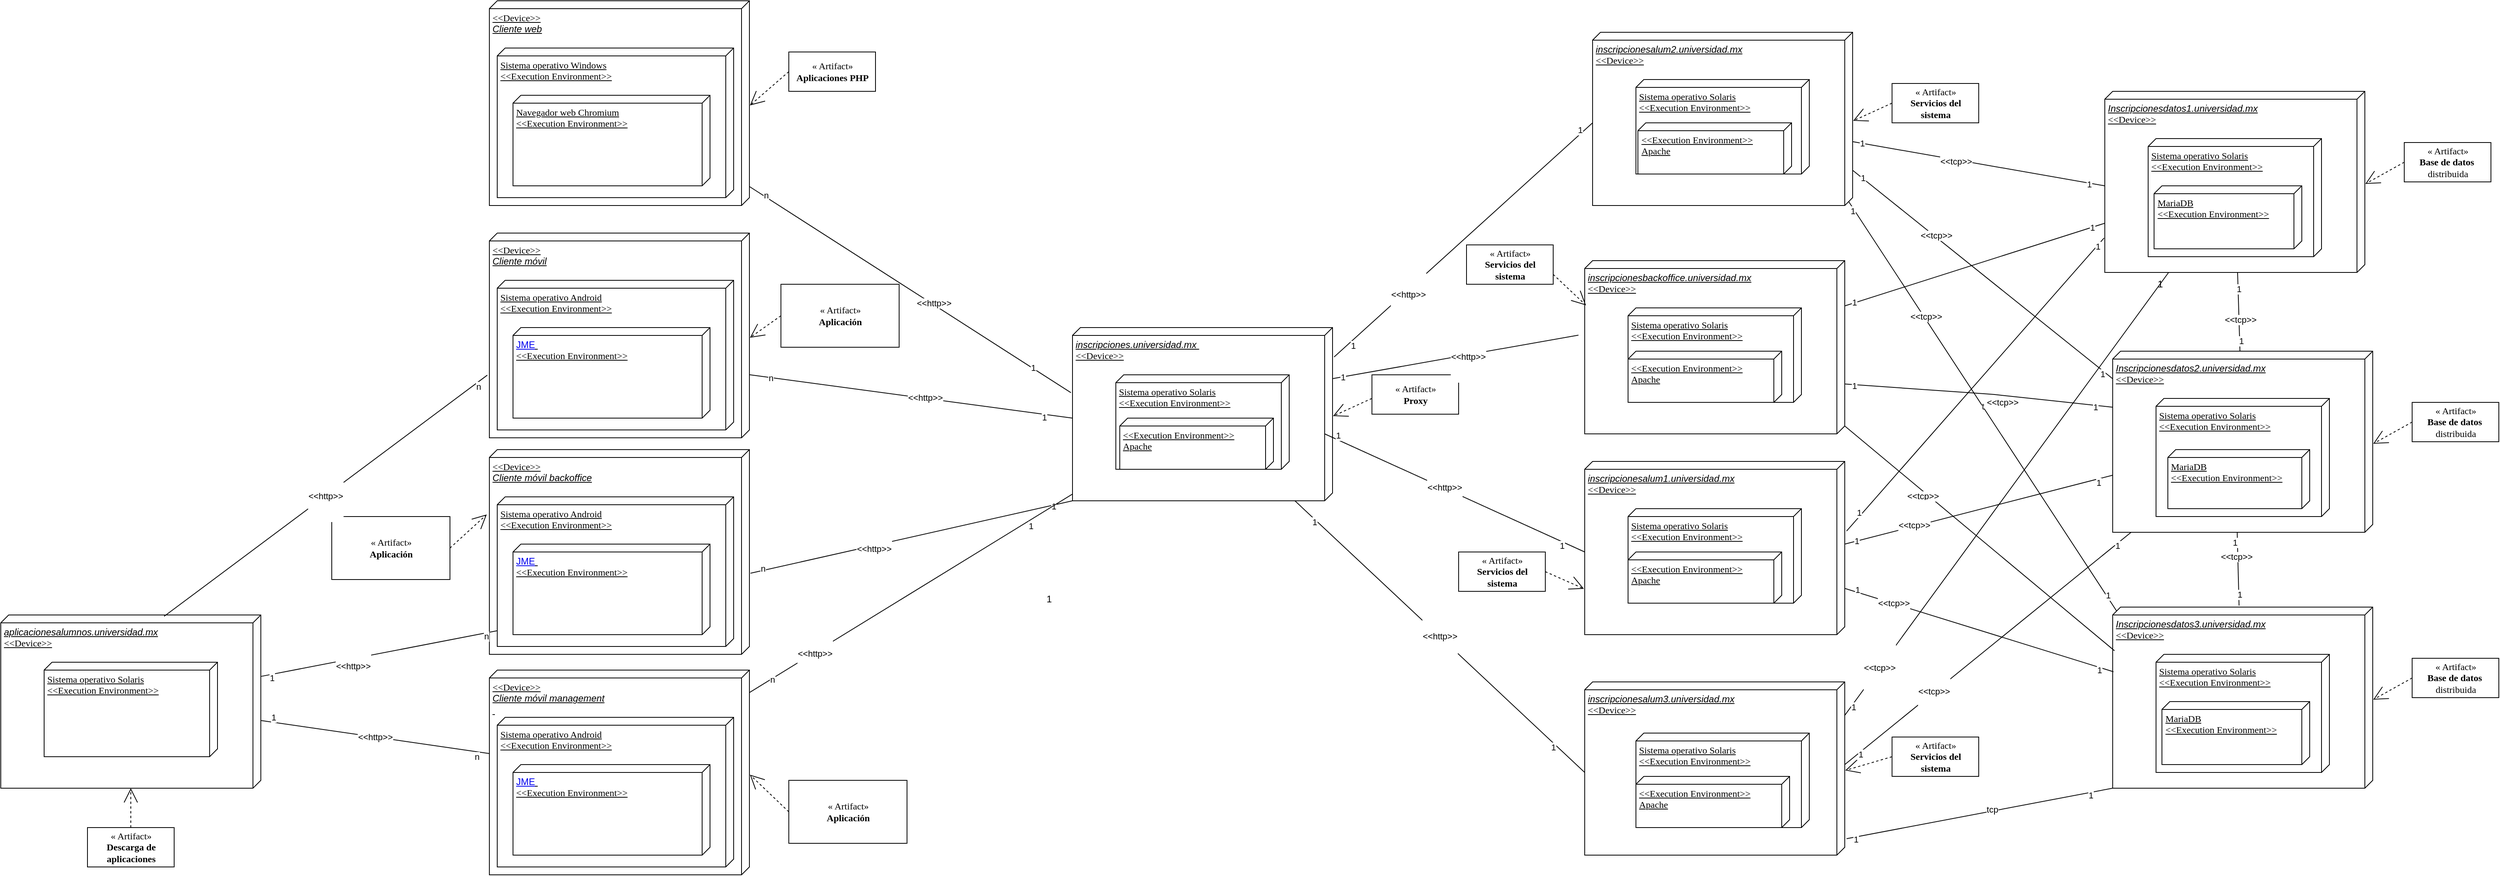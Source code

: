 <mxfile version="14.4.2" type="device"><diagram name="Page-1" id="5f0bae14-7c28-e335-631c-24af17079c00"><mxGraphModel dx="2364" dy="592" grid="1" gridSize="10" guides="1" tooltips="1" connect="1" arrows="1" fold="1" page="1" pageScale="1" pageWidth="1100" pageHeight="850" background="#ffffff" math="0" shadow="0"><root><mxCell id="0"/><mxCell id="1" parent="0"/><mxCell id="7RsnJKbWNUrjNxgDFd6K-1" value="&lt;i style=&quot;text-indent: -18pt&quot;&gt;&lt;span lang=&quot;ES-TRAD&quot; style=&quot;font-size: 9.0pt ; font-family: &amp;#34;century gothic&amp;#34; , sans-serif&quot;&gt;inscripcionesalum1.universidad.mx&lt;br&gt;&lt;/span&gt;&lt;/i&gt;&amp;lt;&amp;lt;Device&amp;gt;&amp;gt;&lt;br&gt;&lt;br&gt;" style="verticalAlign=top;align=left;spacingTop=8;spacingLeft=2;spacingRight=12;shape=cube;size=10;direction=south;fontStyle=4;html=1;rounded=0;shadow=0;comic=0;labelBackgroundColor=none;strokeWidth=1;fontFamily=Verdana;fontSize=12" parent="1" vertex="1"><mxGeometry x="1530" y="625" width="330" height="220" as="geometry"/></mxCell><mxCell id="7RsnJKbWNUrjNxgDFd6K-5" value="Sistema operativo Solaris&lt;br&gt;&amp;lt;&amp;lt;Execution Environment&amp;gt;&amp;gt;" style="verticalAlign=top;align=left;spacingTop=8;spacingLeft=2;spacingRight=12;shape=cube;size=10;direction=south;fontStyle=4;html=1;rounded=0;shadow=0;comic=0;labelBackgroundColor=none;strokeWidth=1;fontFamily=Verdana;fontSize=12" parent="1" vertex="1"><mxGeometry x="1585" y="685" width="220" height="120" as="geometry"/></mxCell><mxCell id="7RsnJKbWNUrjNxgDFd6K-6" value="« Artifact»&lt;br&gt;&lt;b&gt;Servicios del &lt;br&gt;sistema&lt;/b&gt;" style="html=1;rounded=0;shadow=0;comic=0;labelBackgroundColor=none;strokeWidth=1;fontFamily=Verdana;fontSize=12;align=center;" parent="1" vertex="1"><mxGeometry x="1370" y="740" width="110" height="50" as="geometry"/></mxCell><mxCell id="7RsnJKbWNUrjNxgDFd6K-7" style="edgeStyle=none;rounded=0;html=1;dashed=1;labelBackgroundColor=none;startArrow=none;startFill=0;startSize=8;endArrow=open;endFill=0;endSize=16;fontFamily=Verdana;fontSize=12;exitX=1;exitY=0.5;exitDx=0;exitDy=0;entryX=0.735;entryY=1.003;entryDx=0;entryDy=0;entryPerimeter=0;" parent="1" source="7RsnJKbWNUrjNxgDFd6K-6" target="7RsnJKbWNUrjNxgDFd6K-1" edge="1"><mxGeometry relative="1" as="geometry"><mxPoint x="1809.996" y="955" as="sourcePoint"/><mxPoint x="1895.513" y="793.833" as="targetPoint"/></mxGeometry></mxCell><mxCell id="7RsnJKbWNUrjNxgDFd6K-8" value="&lt;i style=&quot;text-indent: -18pt&quot;&gt;&lt;span lang=&quot;ES-TRAD&quot; style=&quot;font-size: 9.0pt ; font-family: &amp;#34;century gothic&amp;#34; , sans-serif&quot;&gt;inscripcionesalum2.universidad.mx&lt;br&gt;&lt;/span&gt;&lt;/i&gt;&amp;lt;&amp;lt;Device&amp;gt;&amp;gt;&lt;br&gt;" style="verticalAlign=top;align=left;spacingTop=8;spacingLeft=2;spacingRight=12;shape=cube;size=10;direction=south;fontStyle=4;html=1;rounded=0;shadow=0;comic=0;labelBackgroundColor=none;strokeWidth=1;fontFamily=Verdana;fontSize=12" parent="1" vertex="1"><mxGeometry x="1540" y="80" width="330" height="220" as="geometry"/></mxCell><mxCell id="7RsnJKbWNUrjNxgDFd6K-9" value="Sistema operativo Solaris&lt;br&gt;&amp;lt;&amp;lt;Execution Environment&amp;gt;&amp;gt;" style="verticalAlign=top;align=left;spacingTop=8;spacingLeft=2;spacingRight=12;shape=cube;size=10;direction=south;fontStyle=4;html=1;rounded=0;shadow=0;comic=0;labelBackgroundColor=none;strokeWidth=1;fontFamily=Verdana;fontSize=12" parent="1" vertex="1"><mxGeometry x="1595" y="140" width="220" height="120" as="geometry"/></mxCell><mxCell id="7RsnJKbWNUrjNxgDFd6K-10" value="« Artifact»&lt;br&gt;&lt;b&gt;Servicios del &lt;br&gt;sistema&lt;/b&gt;" style="html=1;rounded=0;shadow=0;comic=0;labelBackgroundColor=none;strokeWidth=1;fontFamily=Verdana;fontSize=12;align=center;" parent="1" vertex="1"><mxGeometry x="1920" y="145" width="110" height="50" as="geometry"/></mxCell><mxCell id="7RsnJKbWNUrjNxgDFd6K-11" style="edgeStyle=none;rounded=0;html=1;dashed=1;labelBackgroundColor=none;startArrow=none;startFill=0;startSize=8;endArrow=open;endFill=0;endSize=16;fontFamily=Verdana;fontSize=12;exitX=0;exitY=0.5;exitDx=0;exitDy=0;entryX=0.511;entryY=-0.002;entryDx=0;entryDy=0;entryPerimeter=0;" parent="1" source="7RsnJKbWNUrjNxgDFd6K-10" target="7RsnJKbWNUrjNxgDFd6K-8" edge="1"><mxGeometry relative="1" as="geometry"><mxPoint x="1819.996" y="410" as="sourcePoint"/><mxPoint x="1905.513" y="248.833" as="targetPoint"/></mxGeometry></mxCell><mxCell id="7RsnJKbWNUrjNxgDFd6K-12" value="&lt;i style=&quot;text-indent: -18pt&quot;&gt;&lt;span lang=&quot;ES-TRAD&quot; style=&quot;font-size: 9.0pt ; font-family: &amp;#34;century gothic&amp;#34; , sans-serif&quot;&gt;inscripcionesalum3.universidad.mx&lt;br&gt;&lt;/span&gt;&lt;/i&gt;&amp;lt;&amp;lt;Device&amp;gt;&amp;gt;&lt;br&gt;" style="verticalAlign=top;align=left;spacingTop=8;spacingLeft=2;spacingRight=12;shape=cube;size=10;direction=south;fontStyle=4;html=1;rounded=0;shadow=0;comic=0;labelBackgroundColor=none;strokeWidth=1;fontFamily=Verdana;fontSize=12" parent="1" vertex="1"><mxGeometry x="1530" y="905" width="330" height="220" as="geometry"/></mxCell><mxCell id="7RsnJKbWNUrjNxgDFd6K-13" value="Sistema operativo Solaris&lt;br&gt;&amp;lt;&amp;lt;Execution Environment&amp;gt;&amp;gt;" style="verticalAlign=top;align=left;spacingTop=8;spacingLeft=2;spacingRight=12;shape=cube;size=10;direction=south;fontStyle=4;html=1;rounded=0;shadow=0;comic=0;labelBackgroundColor=none;strokeWidth=1;fontFamily=Verdana;fontSize=12" parent="1" vertex="1"><mxGeometry x="1595" y="970" width="220" height="120" as="geometry"/></mxCell><mxCell id="7RsnJKbWNUrjNxgDFd6K-14" value="« Artifact»&lt;br&gt;&lt;b&gt;Servicios del &lt;br&gt;sistema&lt;/b&gt;" style="html=1;rounded=0;shadow=0;comic=0;labelBackgroundColor=none;strokeWidth=1;fontFamily=Verdana;fontSize=12;align=center;" parent="1" vertex="1"><mxGeometry x="1920" y="975" width="110" height="50" as="geometry"/></mxCell><mxCell id="7RsnJKbWNUrjNxgDFd6K-15" style="edgeStyle=none;rounded=0;html=1;dashed=1;labelBackgroundColor=none;startArrow=none;startFill=0;startSize=8;endArrow=open;endFill=0;endSize=16;fontFamily=Verdana;fontSize=12;exitX=0;exitY=0.5;exitDx=0;exitDy=0;entryX=0.511;entryY=-0.002;entryDx=0;entryDy=0;entryPerimeter=0;" parent="1" source="7RsnJKbWNUrjNxgDFd6K-14" target="7RsnJKbWNUrjNxgDFd6K-12" edge="1"><mxGeometry relative="1" as="geometry"><mxPoint x="1819.996" y="1240" as="sourcePoint"/><mxPoint x="1905.513" y="1078.833" as="targetPoint"/></mxGeometry></mxCell><mxCell id="7RsnJKbWNUrjNxgDFd6K-16" value="&lt;i style=&quot;text-indent: -18pt&quot;&gt;&lt;span lang=&quot;ES-TRAD&quot; style=&quot;font-size: 9.0pt ; font-family: &amp;#34;century gothic&amp;#34; , sans-serif&quot;&gt;inscripcionesbackoffice.universidad.mx&lt;br&gt;&lt;/span&gt;&lt;/i&gt;&amp;lt;&amp;lt;Device&amp;gt;&amp;gt;" style="verticalAlign=top;align=left;spacingTop=8;spacingLeft=2;spacingRight=12;shape=cube;size=10;direction=south;fontStyle=4;html=1;rounded=0;shadow=0;comic=0;labelBackgroundColor=none;strokeWidth=1;fontFamily=Verdana;fontSize=12" parent="1" vertex="1"><mxGeometry x="1530" y="370" width="330" height="220" as="geometry"/></mxCell><mxCell id="7RsnJKbWNUrjNxgDFd6K-17" value="Sistema operativo Solaris&lt;br&gt;&amp;lt;&amp;lt;Execution Environment&amp;gt;&amp;gt;" style="verticalAlign=top;align=left;spacingTop=8;spacingLeft=2;spacingRight=12;shape=cube;size=10;direction=south;fontStyle=4;html=1;rounded=0;shadow=0;comic=0;labelBackgroundColor=none;strokeWidth=1;fontFamily=Verdana;fontSize=12" parent="1" vertex="1"><mxGeometry x="1585" y="430" width="220" height="120" as="geometry"/></mxCell><mxCell id="7RsnJKbWNUrjNxgDFd6K-18" value="« Artifact»&lt;br&gt;&lt;b&gt;Servicios del &lt;br&gt;sistema&lt;/b&gt;" style="html=1;rounded=0;shadow=0;comic=0;labelBackgroundColor=none;strokeWidth=1;fontFamily=Verdana;fontSize=12;align=center;" parent="1" vertex="1"><mxGeometry x="1380" y="350" width="110" height="50" as="geometry"/></mxCell><mxCell id="7RsnJKbWNUrjNxgDFd6K-19" style="edgeStyle=none;rounded=0;html=1;dashed=1;labelBackgroundColor=none;startArrow=none;startFill=0;startSize=8;endArrow=open;endFill=0;endSize=16;fontFamily=Verdana;fontSize=12;exitX=1;exitY=0.75;exitDx=0;exitDy=0;entryX=0.258;entryY=0.995;entryDx=0;entryDy=0;entryPerimeter=0;" parent="1" source="7RsnJKbWNUrjNxgDFd6K-18" target="7RsnJKbWNUrjNxgDFd6K-16" edge="1"><mxGeometry relative="1" as="geometry"><mxPoint x="1809.996" y="700" as="sourcePoint"/><mxPoint x="1895.513" y="538.833" as="targetPoint"/></mxGeometry></mxCell><mxCell id="7RsnJKbWNUrjNxgDFd6K-22" value="&lt;i style=&quot;text-indent: -24px&quot;&gt;&lt;span lang=&quot;ES-TRAD&quot; style=&quot;font-size: 9pt ; font-family: &amp;#34;century gothic&amp;#34; , sans-serif&quot;&gt;Inscripcionesdatos1.universidad.mx&lt;/span&gt;&lt;/i&gt;&lt;i style=&quot;text-indent: -18pt&quot;&gt;&lt;span lang=&quot;ES-TRAD&quot; style=&quot;font-size: 9.0pt ; font-family: &amp;#34;century gothic&amp;#34; , sans-serif&quot;&gt;&lt;br&gt;&lt;/span&gt;&lt;/i&gt;&amp;lt;&amp;lt;Device&amp;gt;&amp;gt;&lt;br&gt;" style="verticalAlign=top;align=left;spacingTop=8;spacingLeft=2;spacingRight=12;shape=cube;size=10;direction=south;fontStyle=4;html=1;rounded=0;shadow=0;comic=0;labelBackgroundColor=none;strokeWidth=1;fontFamily=Verdana;fontSize=12" parent="1" vertex="1"><mxGeometry x="2190" y="155" width="330" height="230" as="geometry"/></mxCell><mxCell id="7RsnJKbWNUrjNxgDFd6K-23" value="Sistema operativo Solaris&lt;br&gt;&amp;lt;&amp;lt;Execution Environment&amp;gt;&amp;gt;" style="verticalAlign=top;align=left;spacingTop=8;spacingLeft=2;spacingRight=12;shape=cube;size=10;direction=south;fontStyle=4;html=1;rounded=0;shadow=0;comic=0;labelBackgroundColor=none;strokeWidth=1;fontFamily=Verdana;fontSize=12" parent="1" vertex="1"><mxGeometry x="2245" y="215" width="220" height="150" as="geometry"/></mxCell><mxCell id="7RsnJKbWNUrjNxgDFd6K-25" value="« Artifact»&lt;br&gt;&lt;b&gt;Base de datos&amp;nbsp;&lt;br&gt;&lt;/b&gt;distribuida" style="html=1;rounded=0;shadow=0;comic=0;labelBackgroundColor=none;strokeWidth=1;fontFamily=Verdana;fontSize=12;align=center;" parent="1" vertex="1"><mxGeometry x="2570" y="220" width="110" height="50" as="geometry"/></mxCell><mxCell id="7RsnJKbWNUrjNxgDFd6K-26" style="edgeStyle=none;rounded=0;html=1;dashed=1;labelBackgroundColor=none;startArrow=none;startFill=0;startSize=8;endArrow=open;endFill=0;endSize=16;fontFamily=Verdana;fontSize=12;exitX=0;exitY=0.5;exitDx=0;exitDy=0;entryX=0.511;entryY=-0.002;entryDx=0;entryDy=0;entryPerimeter=0;" parent="1" source="7RsnJKbWNUrjNxgDFd6K-25" target="7RsnJKbWNUrjNxgDFd6K-22" edge="1"><mxGeometry relative="1" as="geometry"><mxPoint x="2469.996" y="485" as="sourcePoint"/><mxPoint x="2555.513" y="323.833" as="targetPoint"/></mxGeometry></mxCell><mxCell id="7RsnJKbWNUrjNxgDFd6K-34" value="MariaDB&lt;br&gt;&amp;lt;&amp;lt;Execution Environment&amp;gt;&amp;gt;" style="verticalAlign=top;align=left;spacingTop=8;spacingLeft=2;spacingRight=12;shape=cube;size=10;direction=south;fontStyle=4;html=1;rounded=0;shadow=0;comic=0;labelBackgroundColor=none;strokeWidth=1;fontFamily=Verdana;fontSize=12" parent="1" vertex="1"><mxGeometry x="2252.5" y="275" width="187.5" height="80" as="geometry"/></mxCell><mxCell id="7RsnJKbWNUrjNxgDFd6K-35" value="&lt;i style=&quot;text-indent: -24px&quot;&gt;&lt;span lang=&quot;ES-TRAD&quot; style=&quot;font-size: 9pt ; font-family: &amp;#34;century gothic&amp;#34; , sans-serif&quot;&gt;Inscripcionesdatos2.universidad.mx&lt;/span&gt;&lt;/i&gt;&lt;i style=&quot;text-indent: -18pt&quot;&gt;&lt;span lang=&quot;ES-TRAD&quot; style=&quot;font-size: 9.0pt ; font-family: &amp;#34;century gothic&amp;#34; , sans-serif&quot;&gt;&lt;br&gt;&lt;/span&gt;&lt;/i&gt;&amp;lt;&amp;lt;Device&amp;gt;&amp;gt;" style="verticalAlign=top;align=left;spacingTop=8;spacingLeft=2;spacingRight=12;shape=cube;size=10;direction=south;fontStyle=4;html=1;rounded=0;shadow=0;comic=0;labelBackgroundColor=none;strokeWidth=1;fontFamily=Verdana;fontSize=12" parent="1" vertex="1"><mxGeometry x="2200" y="485" width="330" height="230" as="geometry"/></mxCell><mxCell id="7RsnJKbWNUrjNxgDFd6K-36" value="Sistema operativo Solaris&lt;br&gt;&amp;lt;&amp;lt;Execution Environment&amp;gt;&amp;gt;" style="verticalAlign=top;align=left;spacingTop=8;spacingLeft=2;spacingRight=12;shape=cube;size=10;direction=south;fontStyle=4;html=1;rounded=0;shadow=0;comic=0;labelBackgroundColor=none;strokeWidth=1;fontFamily=Verdana;fontSize=12" parent="1" vertex="1"><mxGeometry x="2255" y="545" width="220" height="150" as="geometry"/></mxCell><mxCell id="7RsnJKbWNUrjNxgDFd6K-37" value="« Artifact»&lt;br&gt;&lt;b&gt;Base de datos&amp;nbsp;&lt;br&gt;&lt;/b&gt;distribuida" style="html=1;rounded=0;shadow=0;comic=0;labelBackgroundColor=none;strokeWidth=1;fontFamily=Verdana;fontSize=12;align=center;" parent="1" vertex="1"><mxGeometry x="2580" y="550" width="110" height="50" as="geometry"/></mxCell><mxCell id="7RsnJKbWNUrjNxgDFd6K-38" style="edgeStyle=none;rounded=0;html=1;dashed=1;labelBackgroundColor=none;startArrow=none;startFill=0;startSize=8;endArrow=open;endFill=0;endSize=16;fontFamily=Verdana;fontSize=12;exitX=0;exitY=0.5;exitDx=0;exitDy=0;entryX=0.511;entryY=-0.002;entryDx=0;entryDy=0;entryPerimeter=0;" parent="1" source="7RsnJKbWNUrjNxgDFd6K-37" target="7RsnJKbWNUrjNxgDFd6K-35" edge="1"><mxGeometry relative="1" as="geometry"><mxPoint x="2479.996" y="815" as="sourcePoint"/><mxPoint x="2565.513" y="653.833" as="targetPoint"/></mxGeometry></mxCell><mxCell id="7RsnJKbWNUrjNxgDFd6K-39" value="MariaDB&lt;br&gt;&amp;lt;&amp;lt;Execution Environment&amp;gt;&amp;gt;" style="verticalAlign=top;align=left;spacingTop=8;spacingLeft=2;spacingRight=12;shape=cube;size=10;direction=south;fontStyle=4;html=1;rounded=0;shadow=0;comic=0;labelBackgroundColor=none;strokeWidth=1;fontFamily=Verdana;fontSize=12" parent="1" vertex="1"><mxGeometry x="2270" y="610" width="180" height="75" as="geometry"/></mxCell><mxCell id="7RsnJKbWNUrjNxgDFd6K-40" value="&lt;i style=&quot;text-indent: -24px&quot;&gt;&lt;span lang=&quot;ES-TRAD&quot; style=&quot;font-size: 9pt ; font-family: &amp;#34;century gothic&amp;#34; , sans-serif&quot;&gt;Inscripcionesdatos3.universidad.mx&lt;/span&gt;&lt;/i&gt;&lt;i style=&quot;text-indent: -18pt&quot;&gt;&lt;span lang=&quot;ES-TRAD&quot; style=&quot;font-size: 9.0pt ; font-family: &amp;#34;century gothic&amp;#34; , sans-serif&quot;&gt;&lt;br&gt;&lt;/span&gt;&lt;/i&gt;&amp;lt;&amp;lt;Device&amp;gt;&amp;gt;" style="verticalAlign=top;align=left;spacingTop=8;spacingLeft=2;spacingRight=12;shape=cube;size=10;direction=south;fontStyle=4;html=1;rounded=0;shadow=0;comic=0;labelBackgroundColor=none;strokeWidth=1;fontFamily=Verdana;fontSize=12" parent="1" vertex="1"><mxGeometry x="2200" y="810" width="330" height="230" as="geometry"/></mxCell><mxCell id="7RsnJKbWNUrjNxgDFd6K-41" value="Sistema operativo Solaris&lt;br&gt;&amp;lt;&amp;lt;Execution Environment&amp;gt;&amp;gt;" style="verticalAlign=top;align=left;spacingTop=8;spacingLeft=2;spacingRight=12;shape=cube;size=10;direction=south;fontStyle=4;html=1;rounded=0;shadow=0;comic=0;labelBackgroundColor=none;strokeWidth=1;fontFamily=Verdana;fontSize=12" parent="1" vertex="1"><mxGeometry x="2255" y="870" width="220" height="150" as="geometry"/></mxCell><mxCell id="7RsnJKbWNUrjNxgDFd6K-42" value="« Artifact»&lt;br&gt;&lt;b&gt;Base de datos&amp;nbsp;&lt;br&gt;&lt;/b&gt;distribuida" style="html=1;rounded=0;shadow=0;comic=0;labelBackgroundColor=none;strokeWidth=1;fontFamily=Verdana;fontSize=12;align=center;" parent="1" vertex="1"><mxGeometry x="2580" y="875" width="110" height="50" as="geometry"/></mxCell><mxCell id="7RsnJKbWNUrjNxgDFd6K-43" style="edgeStyle=none;rounded=0;html=1;dashed=1;labelBackgroundColor=none;startArrow=none;startFill=0;startSize=8;endArrow=open;endFill=0;endSize=16;fontFamily=Verdana;fontSize=12;exitX=0;exitY=0.5;exitDx=0;exitDy=0;entryX=0.511;entryY=-0.002;entryDx=0;entryDy=0;entryPerimeter=0;" parent="1" source="7RsnJKbWNUrjNxgDFd6K-42" target="7RsnJKbWNUrjNxgDFd6K-40" edge="1"><mxGeometry relative="1" as="geometry"><mxPoint x="2479.996" y="1140" as="sourcePoint"/><mxPoint x="2565.513" y="978.833" as="targetPoint"/></mxGeometry></mxCell><mxCell id="7RsnJKbWNUrjNxgDFd6K-44" value="MariaDB&lt;br&gt;&amp;lt;&amp;lt;Execution Environment&amp;gt;&amp;gt;" style="verticalAlign=top;align=left;spacingTop=8;spacingLeft=2;spacingRight=12;shape=cube;size=10;direction=south;fontStyle=4;html=1;rounded=0;shadow=0;comic=0;labelBackgroundColor=none;strokeWidth=1;fontFamily=Verdana;fontSize=12" parent="1" vertex="1"><mxGeometry x="2262.5" y="930" width="187.5" height="80" as="geometry"/></mxCell><mxCell id="7RsnJKbWNUrjNxgDFd6K-45" value="&lt;span style=&quot;color: rgba(0 , 0 , 0 , 0) ; font-family: monospace ; font-size: 0px&quot;&gt;%3CmxGraphModel%3E%3Croot%3E%3CmxCell%20id%3D%220%22%2F%3E%3CmxCell%20id%3D%221%22%20parent%3D%220%22%2F%3E%3CmxCell%20id%3D%222%22%20value%3D%22%26lt%3Bi%20style%3D%26quot%3Btext-indent%3A%20-18pt%26quot%3B%26gt%3B%26lt%3Bspan%20lang%3D%26quot%3BES-TRAD%26quot%3B%20style%3D%26quot%3Bfont-size%3A%209.0pt%20%3B%20font-family%3A%20%26amp%3B%2334%3Bcentury%20gothic%26amp%3B%2334%3B%20%2C%20sans-serif%26quot%3B%26gt%3Binscripcionesalum2.universidad.mx%26lt%3Bbr%26gt%3B%26lt%3B%2Fspan%26gt%3B%26lt%3B%2Fi%26gt%3B%26amp%3Blt%3B%26amp%3Blt%3BDevice%26amp%3Bgt%3B%26amp%3Bgt%3B%26lt%3Bbr%26gt%3B%22%20style%3D%22verticalAlign%3Dtop%3Balign%3Dleft%3BspacingTop%3D8%3BspacingLeft%3D2%3BspacingRight%3D12%3Bshape%3Dcube%3Bsize%3D10%3Bdirection%3Dsouth%3BfontStyle%3D4%3Bhtml%3D1%3Brounded%3D0%3Bshadow%3D0%3Bcomic%3D0%3BlabelBackgroundColor%3Dnone%3BstrokeWidth%3D1%3BfontFamily%3DVerdana%3BfontSize%3D12%22%20vertex%3D%221%22%20parent%3D%221%22%3E%3CmxGeometry%20x%3D%221540%22%20y%3D%2280%22%20width%3D%22330%22%20height%3D%22220%22%20as%3D%22geometry%22%2F%3E%3C%2FmxCell%3E%3CmxCell%20id%3D%223%22%20value%3D%22Sistema%20operativo%20Solaris%26lt%3Bbr%26gt%3B%26amp%3Blt%3B%26amp%3Blt%3BExecution%20Environment%26amp%3Bgt%3B%26amp%3Bgt%3B%22%20style%3D%22verticalAlign%3Dtop%3Balign%3Dleft%3BspacingTop%3D8%3BspacingLeft%3D2%3BspacingRight%3D12%3Bshape%3Dcube%3Bsize%3D10%3Bdirection%3Dsouth%3BfontStyle%3D4%3Bhtml%3D1%3Brounded%3D0%3Bshadow%3D0%3Bcomic%3D0%3BlabelBackgroundColor%3Dnone%3BstrokeWidth%3D1%3BfontFamily%3DVerdana%3BfontSize%3D12%22%20vertex%3D%221%22%20parent%3D%221%22%3E%3CmxGeometry%20x%3D%221595%22%20y%3D%22140%22%20width%3D%22220%22%20height%3D%22120%22%20as%3D%22geometry%22%2F%3E%3C%2FmxCell%3E%3CmxCell%20id%3D%224%22%20value%3D%22%C2%AB%20Artifact%C2%BB%26lt%3Bbr%26gt%3B%26lt%3Bb%26gt%3BServicios%20del%20%26lt%3Bbr%26gt%3Bsistema%26lt%3B%2Fb%26gt%3B%22%20style%3D%22html%3D1%3Brounded%3D0%3Bshadow%3D0%3Bcomic%3D0%3BlabelBackgroundColor%3Dnone%3BstrokeWidth%3D1%3BfontFamily%3DVerdana%3BfontSize%3D12%3Balign%3Dcenter%3B%22%20vertex%3D%221%22%20parent%3D%221%22%3E%3CmxGeometry%20x%3D%221920%22%20y%3D%22145%22%20width%3D%22110%22%20height%3D%2250%22%20as%3D%22geometry%22%2F%3E%3C%2FmxCell%3E%3CmxCell%20id%3D%225%22%20style%3D%22edgeStyle%3Dnone%3Brounded%3D0%3Bhtml%3D1%3Bdashed%3D1%3BlabelBackgroundColor%3Dnone%3BstartArrow%3Dnone%3BstartFill%3D0%3BstartSize%3D8%3BendArrow%3Dopen%3BendFill%3D0%3BendSize%3D16%3BfontFamily%3DVerdana%3BfontSize%3D12%3BexitX%3D0%3BexitY%3D0.5%3BexitDx%3D0%3BexitDy%3D0%3BentryX%3D0.511%3BentryY%3D-0.002%3BentryDx%3D0%3BentryDy%3D0%3BentryPerimeter%3D0%3B%22%20edge%3D%221%22%20source%3D%224%22%20target%3D%222%22%20parent%3D%221%22%3E%3CmxGeometry%20relative%3D%221%22%20as%3D%22geometry%22%3E%3CmxPoint%20x%3D%221819.996%22%20y%3D%22410%22%20as%3D%22sourcePoint%22%2F%3E%3CmxPoint%20x%3D%221905.513%22%20y%3D%22248.833%22%20as%3D%22targetPoint%22%2F%3E%3C%2FmxGeometry%3E%3C%2FmxCell%3E%3C%2Froot%3E%3C%2FmxGraphModel%3E&lt;/span&gt;&lt;span style=&quot;color: rgba(0 , 0 , 0 , 0) ; font-family: monospace ; font-size: 0px&quot;&gt;%3CmxGraphModel%3E%3Croot%3E%3CmxCell%20id%3D%220%22%2F%3E%3CmxCell%20id%3D%221%22%20parent%3D%220%22%2F%3E%3CmxCell%20id%3D%222%22%20value%3D%22%26lt%3Bi%20style%3D%26quot%3Btext-indent%3A%20-18pt%26quot%3B%26gt%3B%26lt%3Bspan%20lang%3D%26quot%3BES-TRAD%26quot%3B%20style%3D%26quot%3Bfont-size%3A%209.0pt%20%3B%20font-family%3A%20%26amp%3B%2334%3Bcentury%20gothic%26amp%3B%2334%3B%20%2C%20sans-serif%26quot%3B%26gt%3Binscripcionesalum2.universidad.mx%26lt%3Bbr%26gt%3B%26lt%3B%2Fspan%26gt%3B%26lt%3B%2Fi%26gt%3B%26amp%3Blt%3B%26amp%3Blt%3BDevice%26amp%3Bgt%3B%26amp%3Bgt%3B%26lt%3Bbr%26gt%3B%22%20style%3D%22verticalAlign%3Dtop%3Balign%3Dleft%3BspacingTop%3D8%3BspacingLeft%3D2%3BspacingRight%3D12%3Bshape%3Dcube%3Bsize%3D10%3Bdirection%3Dsouth%3BfontStyle%3D4%3Bhtml%3D1%3Brounded%3D0%3Bshadow%3D0%3Bcomic%3D0%3BlabelBackgroundColor%3Dnone%3BstrokeWidth%3D1%3BfontFamily%3DVerdana%3BfontSize%3D12%22%20vertex%3D%221%22%20parent%3D%221%22%3E%3CmxGeometry%20x%3D%221540%22%20y%3D%2280%22%20width%3D%22330%22%20height%3D%22220%22%20as%3D%22geometry%22%2F%3E%3C%2FmxCell%3E%3CmxCell%20id%3D%223%22%20value%3D%22Sistema%20operativo%20Solaris%26lt%3Bbr%26gt%3B%26amp%3Blt%3B%26amp%3Blt%3BExecution%20Environment%26amp%3Bgt%3B%26amp%3Bgt%3B%22%20style%3D%22verticalAlign%3Dtop%3Balign%3Dleft%3BspacingTop%3D8%3BspacingLeft%3D2%3BspacingRight%3D12%3Bshape%3Dcube%3Bsize%3D10%3Bdirection%3Dsouth%3BfontStyle%3D4%3Bhtml%3D1%3Brounded%3D0%3Bshadow%3D0%3Bcomic%3D0%3BlabelBackgroundColor%3Dnone%3BstrokeWidth%3D1%3BfontFamily%3DVerdana%3BfontSize%3D12%22%20vertex%3D%221%22%20parent%3D%221%22%3E%3CmxGeometry%20x%3D%221595%22%20y%3D%22140%22%20width%3D%22220%22%20height%3D%22120%22%20as%3D%22geometry%22%2F%3E%3C%2FmxCell%3E%3CmxCell%20id%3D%224%22%20value%3D%22%C2%AB%20Artifact%C2%BB%26lt%3Bbr%26gt%3B%26lt%3Bb%26gt%3BServicios%20del%20%26lt%3Bbr%26gt%3Bsistema%26lt%3B%2Fb%26gt%3B%22%20style%3D%22html%3D1%3Brounded%3D0%3Bshadow%3D0%3Bcomic%3D0%3BlabelBackgroundColor%3Dnone%3BstrokeWidth%3D1%3BfontFamily%3DVerdana%3BfontSize%3D12%3Balign%3Dcenter%3B%22%20vertex%3D%221%22%20parent%3D%221%22%3E%3CmxGeometry%20x%3D%221920%22%20y%3D%22145%22%20width%3D%22110%22%20height%3D%2250%22%20as%3D%22geometry%22%2F%3E%3C%2FmxCell%3E%3CmxCell%20id%3D%225%22%20style%3D%22edgeStyle%3Dnone%3Brounded%3D0%3Bhtml%3D1%3Bdashed%3D1%3BlabelBackgroundColor%3Dnone%3BstartArrow%3Dnone%3BstartFill%3D0%3BstartSize%3D8%3BendArrow%3Dopen%3BendFill%3D0%3BendSize%3D16%3BfontFamily%3DVerdana%3BfontSize%3D12%3BexitX%3D0%3BexitY%3D0.5%3BexitDx%3D0%3BexitDy%3D0%3BentryX%3D0.511%3BentryY%3D-0.002%3BentryDx%3D0%3BentryDy%3D0%3BentryPerimeter%3D0%3B%22%20edge%3D%221%22%20source%3D%224%22%20target%3D%222%22%20parent%3D%221%22%3E%3CmxGeometry%20relative%3D%221%22%20as%3D%22geometry%22%3E%3CmxPoint%20x%3D%221819.996%22%20y%3D%22410%22%20as%3D%22sourcePoint%22%2F%3E%3CmxPoint%20x%3D%221905.513%22%20y%3D%22248.833%22%20as%3D%22targetPoint%22%2F%3E%3C%2FmxGeometry%3E%3C%2FmxCell%3E%3C%2Froot%3E%3C%2FmxGraphModel%3E&lt;/span&gt;&lt;i&gt;&lt;span lang=&quot;ES-TRAD&quot; style=&quot;font-size: 9.0pt ; font-family: &amp;#34;century gothic&amp;#34; , sans-serif&quot;&gt;aplicacionesalumnos.universidad.mx&lt;/span&gt;&lt;/i&gt;&lt;span style=&quot;color: rgba(0 , 0 , 0 , 0) ; font-family: monospace ; font-size: 0px&quot;&gt;&lt;br&gt;&lt;/span&gt;&amp;lt;&amp;lt;Device&amp;gt;&amp;gt;" style="verticalAlign=top;align=left;spacingTop=8;spacingLeft=2;spacingRight=12;shape=cube;size=10;direction=south;fontStyle=4;html=1;rounded=0;shadow=0;comic=0;labelBackgroundColor=none;strokeWidth=1;fontFamily=Verdana;fontSize=12" parent="1" vertex="1"><mxGeometry x="-480" y="820" width="330" height="220" as="geometry"/></mxCell><mxCell id="7RsnJKbWNUrjNxgDFd6K-46" value="Sistema operativo Solaris&lt;br&gt;&amp;lt;&amp;lt;Execution Environment&amp;gt;&amp;gt;" style="verticalAlign=top;align=left;spacingTop=8;spacingLeft=2;spacingRight=12;shape=cube;size=10;direction=south;fontStyle=4;html=1;rounded=0;shadow=0;comic=0;labelBackgroundColor=none;strokeWidth=1;fontFamily=Verdana;fontSize=12" parent="1" vertex="1"><mxGeometry x="-425" y="880" width="220" height="120" as="geometry"/></mxCell><mxCell id="7RsnJKbWNUrjNxgDFd6K-47" value="« Artifact»&lt;br&gt;&lt;b&gt;Descarga de &lt;br&gt;aplicaciones&lt;/b&gt;" style="html=1;rounded=0;shadow=0;comic=0;labelBackgroundColor=none;strokeWidth=1;fontFamily=Verdana;fontSize=12;align=center;" parent="1" vertex="1"><mxGeometry x="-370" y="1090" width="110" height="50" as="geometry"/></mxCell><mxCell id="7RsnJKbWNUrjNxgDFd6K-48" style="edgeStyle=none;rounded=0;html=1;dashed=1;labelBackgroundColor=none;startArrow=none;startFill=0;startSize=8;endArrow=open;endFill=0;endSize=16;fontFamily=Verdana;fontSize=12;" parent="1" source="7RsnJKbWNUrjNxgDFd6K-47" target="7RsnJKbWNUrjNxgDFd6K-45" edge="1"><mxGeometry relative="1" as="geometry"><mxPoint x="-200.004" y="1150" as="sourcePoint"/><mxPoint x="-420" y="1050" as="targetPoint"/></mxGeometry></mxCell><mxCell id="7RsnJKbWNUrjNxgDFd6K-49" value="&lt;i&gt;&lt;span lang=&quot;ES-TRAD&quot; style=&quot;font-size: 9.0pt ; font-family: &amp;#34;century gothic&amp;#34; , sans-serif&quot;&gt;inscripciones.universidad.mx&amp;nbsp;&lt;br&gt;&lt;/span&gt;&lt;/i&gt;&amp;lt;&amp;lt;Device&amp;gt;&amp;gt;" style="verticalAlign=top;align=left;spacingTop=8;spacingLeft=2;spacingRight=12;shape=cube;size=10;direction=south;fontStyle=4;html=1;rounded=0;shadow=0;comic=0;labelBackgroundColor=none;strokeWidth=1;fontFamily=Verdana;fontSize=12" parent="1" vertex="1"><mxGeometry x="880" y="455" width="330" height="220" as="geometry"/></mxCell><mxCell id="7RsnJKbWNUrjNxgDFd6K-50" value="Sistema operativo Solaris&lt;br&gt;&amp;lt;&amp;lt;Execution Environment&amp;gt;&amp;gt;" style="verticalAlign=top;align=left;spacingTop=8;spacingLeft=2;spacingRight=12;shape=cube;size=10;direction=south;fontStyle=4;html=1;rounded=0;shadow=0;comic=0;labelBackgroundColor=none;strokeWidth=1;fontFamily=Verdana;fontSize=12" parent="1" vertex="1"><mxGeometry x="935" y="515" width="220" height="120" as="geometry"/></mxCell><mxCell id="7RsnJKbWNUrjNxgDFd6K-51" value="« Artifact»&lt;br&gt;&lt;b&gt;Proxy&lt;/b&gt;" style="html=1;rounded=0;shadow=0;comic=0;labelBackgroundColor=none;strokeWidth=1;fontFamily=Verdana;fontSize=12;align=center;" parent="1" vertex="1"><mxGeometry x="1260" y="515" width="110" height="50" as="geometry"/></mxCell><mxCell id="7RsnJKbWNUrjNxgDFd6K-52" style="edgeStyle=none;rounded=0;html=1;dashed=1;labelBackgroundColor=none;startArrow=none;startFill=0;startSize=8;endArrow=open;endFill=0;endSize=16;fontFamily=Verdana;fontSize=12;exitX=0;exitY=0.5;exitDx=0;exitDy=0;entryX=0.511;entryY=-0.002;entryDx=0;entryDy=0;entryPerimeter=0;" parent="1" target="7RsnJKbWNUrjNxgDFd6K-49" edge="1"><mxGeometry relative="1" as="geometry"><mxPoint x="1260" y="545.0" as="sourcePoint"/><mxPoint x="1245.513" y="623.833" as="targetPoint"/></mxGeometry></mxCell><mxCell id="7RsnJKbWNUrjNxgDFd6K-53" value="&amp;lt;&amp;lt;Device&amp;gt;&amp;gt;&lt;br&gt;&lt;i style=&quot;text-indent: -18pt&quot;&gt;&lt;span lang=&quot;ES-TRAD&quot; style=&quot;font-size: 9.0pt ; font-family: &amp;#34;century gothic&amp;#34; , sans-serif&quot;&gt;Cliente web&lt;br&gt;&lt;/span&gt;&lt;/i&gt;" style="verticalAlign=top;align=left;spacingTop=8;spacingLeft=2;spacingRight=12;shape=cube;size=10;direction=south;fontStyle=4;html=1;rounded=0;shadow=0;comic=0;labelBackgroundColor=none;strokeWidth=1;fontFamily=Verdana;fontSize=12" parent="1" vertex="1"><mxGeometry x="140" y="40" width="330" height="260" as="geometry"/></mxCell><mxCell id="7RsnJKbWNUrjNxgDFd6K-54" value="Sistema operativo Windows&lt;br&gt;&amp;lt;&amp;lt;Execution Environment&amp;gt;&amp;gt;" style="verticalAlign=top;align=left;spacingTop=8;spacingLeft=2;spacingRight=12;shape=cube;size=10;direction=south;fontStyle=4;html=1;rounded=0;shadow=0;comic=0;labelBackgroundColor=none;strokeWidth=1;fontFamily=Verdana;fontSize=12" parent="1" vertex="1"><mxGeometry x="150" y="100" width="300" height="190" as="geometry"/></mxCell><mxCell id="7RsnJKbWNUrjNxgDFd6K-55" value="« Artifact»&lt;br&gt;&lt;b&gt;Aplicaciones PHP&lt;/b&gt;" style="html=1;rounded=0;shadow=0;comic=0;labelBackgroundColor=none;strokeWidth=1;fontFamily=Verdana;fontSize=12;align=center;" parent="1" vertex="1"><mxGeometry x="520" y="105" width="110" height="50" as="geometry"/></mxCell><mxCell id="7RsnJKbWNUrjNxgDFd6K-56" style="edgeStyle=none;rounded=0;html=1;dashed=1;labelBackgroundColor=none;startArrow=none;startFill=0;startSize=8;endArrow=open;endFill=0;endSize=16;fontFamily=Verdana;fontSize=12;exitX=0;exitY=0.5;exitDx=0;exitDy=0;entryX=0.511;entryY=-0.002;entryDx=0;entryDy=0;entryPerimeter=0;" parent="1" source="7RsnJKbWNUrjNxgDFd6K-55" target="7RsnJKbWNUrjNxgDFd6K-53" edge="1"><mxGeometry relative="1" as="geometry"><mxPoint x="419.996" y="370" as="sourcePoint"/><mxPoint x="505.513" y="208.833" as="targetPoint"/></mxGeometry></mxCell><mxCell id="7RsnJKbWNUrjNxgDFd6K-57" value="Navegador web Chromium&lt;br&gt;&amp;lt;&amp;lt;Execution Environment&amp;gt;&amp;gt;" style="verticalAlign=top;align=left;spacingTop=8;spacingLeft=2;spacingRight=12;shape=cube;size=10;direction=south;fontStyle=4;html=1;rounded=0;shadow=0;comic=0;labelBackgroundColor=none;strokeWidth=1;fontFamily=Verdana;fontSize=12" parent="1" vertex="1"><mxGeometry x="170" y="160" width="250" height="115" as="geometry"/></mxCell><mxCell id="7RsnJKbWNUrjNxgDFd6K-59" value="&amp;lt;&amp;lt;Device&amp;gt;&amp;gt;&lt;i style=&quot;text-indent: -18pt&quot;&gt;&lt;span lang=&quot;ES-TRAD&quot; style=&quot;font-size: 9.0pt ; font-family: &amp;#34;century gothic&amp;#34; , sans-serif&quot;&gt;&lt;br&gt;Cliente móvil&lt;br&gt;&lt;/span&gt;&lt;/i&gt;" style="verticalAlign=top;align=left;spacingTop=8;spacingLeft=2;spacingRight=12;shape=cube;size=10;direction=south;fontStyle=4;html=1;rounded=0;shadow=0;comic=0;labelBackgroundColor=none;strokeWidth=1;fontFamily=Verdana;fontSize=12" parent="1" vertex="1"><mxGeometry x="140" y="335" width="330" height="260" as="geometry"/></mxCell><mxCell id="7RsnJKbWNUrjNxgDFd6K-60" value="Sistema operativo Android&lt;br&gt;&amp;lt;&amp;lt;Execution Environment&amp;gt;&amp;gt;" style="verticalAlign=top;align=left;spacingTop=8;spacingLeft=2;spacingRight=12;shape=cube;size=10;direction=south;fontStyle=4;html=1;rounded=0;shadow=0;comic=0;labelBackgroundColor=none;strokeWidth=1;fontFamily=Verdana;fontSize=12" parent="1" vertex="1"><mxGeometry x="150" y="395" width="300" height="190" as="geometry"/></mxCell><mxCell id="7RsnJKbWNUrjNxgDFd6K-61" value="« Artifact»&lt;br&gt;&lt;b&gt;Aplicación&lt;/b&gt;" style="html=1;rounded=0;shadow=0;comic=0;labelBackgroundColor=none;strokeWidth=1;fontFamily=Verdana;fontSize=12;align=center;" parent="1" vertex="1"><mxGeometry x="510" y="400" width="150" height="80" as="geometry"/></mxCell><mxCell id="7RsnJKbWNUrjNxgDFd6K-62" style="edgeStyle=none;rounded=0;html=1;dashed=1;labelBackgroundColor=none;startArrow=none;startFill=0;startSize=8;endArrow=open;endFill=0;endSize=16;fontFamily=Verdana;fontSize=12;exitX=0;exitY=0.5;exitDx=0;exitDy=0;entryX=0.511;entryY=-0.002;entryDx=0;entryDy=0;entryPerimeter=0;" parent="1" source="7RsnJKbWNUrjNxgDFd6K-61" target="7RsnJKbWNUrjNxgDFd6K-59" edge="1"><mxGeometry relative="1" as="geometry"><mxPoint x="419.996" y="665" as="sourcePoint"/><mxPoint x="505.513" y="503.833" as="targetPoint"/></mxGeometry></mxCell><mxCell id="7RsnJKbWNUrjNxgDFd6K-63" value="&lt;a name=&quot;OLE_LINK1&quot;&gt;&lt;/a&gt;&lt;a name=&quot;OLE_LINK2&quot;&gt;&lt;span lang=&quot;ES-TRAD&quot; style=&quot;font-size: 9.0pt ; font-family: &amp;#34;century gothic&amp;#34; , sans-serif&quot;&gt;JME&lt;/span&gt;&lt;/a&gt;&lt;span lang=&quot;ES-TRAD&quot; style=&quot;font-size: 9.0pt ; font-family: &amp;#34;century gothic&amp;#34; , sans-serif&quot;&gt;&amp;nbsp;&lt;br&gt;&lt;/span&gt;&amp;lt;&amp;lt;Execution Environment&amp;gt;&amp;gt;" style="verticalAlign=top;align=left;spacingTop=8;spacingLeft=2;spacingRight=12;shape=cube;size=10;direction=south;fontStyle=4;html=1;rounded=0;shadow=0;comic=0;labelBackgroundColor=none;strokeWidth=1;fontFamily=Verdana;fontSize=12" parent="1" vertex="1"><mxGeometry x="170" y="455" width="250" height="115" as="geometry"/></mxCell><mxCell id="7RsnJKbWNUrjNxgDFd6K-64" value="&amp;lt;&amp;lt;Device&amp;gt;&amp;gt;&lt;i style=&quot;text-indent: -18pt&quot;&gt;&lt;span lang=&quot;ES-TRAD&quot; style=&quot;font-size: 9.0pt ; font-family: &amp;#34;century gothic&amp;#34; , sans-serif&quot;&gt;&lt;br&gt;Cliente móvil backoffice&lt;br&gt;&lt;/span&gt;&lt;/i&gt;" style="verticalAlign=top;align=left;spacingTop=8;spacingLeft=2;spacingRight=12;shape=cube;size=10;direction=south;fontStyle=4;html=1;rounded=0;shadow=0;comic=0;labelBackgroundColor=none;strokeWidth=1;fontFamily=Verdana;fontSize=12" parent="1" vertex="1"><mxGeometry x="140" y="610" width="330" height="260" as="geometry"/></mxCell><mxCell id="7RsnJKbWNUrjNxgDFd6K-65" value="Sistema operativo Android&lt;br&gt;&amp;lt;&amp;lt;Execution Environment&amp;gt;&amp;gt;" style="verticalAlign=top;align=left;spacingTop=8;spacingLeft=2;spacingRight=12;shape=cube;size=10;direction=south;fontStyle=4;html=1;rounded=0;shadow=0;comic=0;labelBackgroundColor=none;strokeWidth=1;fontFamily=Verdana;fontSize=12" parent="1" vertex="1"><mxGeometry x="150" y="670" width="300" height="190" as="geometry"/></mxCell><mxCell id="7RsnJKbWNUrjNxgDFd6K-66" value="« Artifact»&lt;br&gt;&lt;b&gt;Aplicación&lt;/b&gt;" style="html=1;rounded=0;shadow=0;comic=0;labelBackgroundColor=none;strokeWidth=1;fontFamily=Verdana;fontSize=12;align=center;" parent="1" vertex="1"><mxGeometry x="-60" y="695" width="150" height="80" as="geometry"/></mxCell><mxCell id="7RsnJKbWNUrjNxgDFd6K-67" style="edgeStyle=none;rounded=0;html=1;dashed=1;labelBackgroundColor=none;startArrow=none;startFill=0;startSize=8;endArrow=open;endFill=0;endSize=16;fontFamily=Verdana;fontSize=12;exitX=1;exitY=0.5;exitDx=0;exitDy=0;entryX=0.317;entryY=1.01;entryDx=0;entryDy=0;entryPerimeter=0;" parent="1" source="7RsnJKbWNUrjNxgDFd6K-66" target="7RsnJKbWNUrjNxgDFd6K-64" edge="1"><mxGeometry relative="1" as="geometry"><mxPoint x="419.996" y="940" as="sourcePoint"/><mxPoint x="505.513" y="778.833" as="targetPoint"/></mxGeometry></mxCell><mxCell id="7RsnJKbWNUrjNxgDFd6K-68" value="&lt;a name=&quot;OLE_LINK1&quot;&gt;&lt;/a&gt;&lt;a name=&quot;OLE_LINK2&quot;&gt;&lt;span lang=&quot;ES-TRAD&quot; style=&quot;font-size: 9.0pt ; font-family: &amp;#34;century gothic&amp;#34; , sans-serif&quot;&gt;JME&lt;/span&gt;&lt;/a&gt;&lt;span lang=&quot;ES-TRAD&quot; style=&quot;font-size: 9.0pt ; font-family: &amp;#34;century gothic&amp;#34; , sans-serif&quot;&gt;&amp;nbsp;&lt;br&gt;&lt;/span&gt;&amp;lt;&amp;lt;Execution Environment&amp;gt;&amp;gt;" style="verticalAlign=top;align=left;spacingTop=8;spacingLeft=2;spacingRight=12;shape=cube;size=10;direction=south;fontStyle=4;html=1;rounded=0;shadow=0;comic=0;labelBackgroundColor=none;strokeWidth=1;fontFamily=Verdana;fontSize=12" parent="1" vertex="1"><mxGeometry x="170" y="730" width="250" height="115" as="geometry"/></mxCell><mxCell id="7RsnJKbWNUrjNxgDFd6K-69" value="&amp;lt;&amp;lt;Device&amp;gt;&amp;gt;&lt;i style=&quot;text-indent: -18pt&quot;&gt;&lt;span lang=&quot;ES-TRAD&quot; style=&quot;font-size: 9.0pt ; font-family: &amp;#34;century gothic&amp;#34; , sans-serif&quot;&gt;&lt;br&gt;Cliente móvil management&lt;br&gt;&lt;/span&gt;&lt;/i&gt;&amp;nbsp;" style="verticalAlign=top;align=left;spacingTop=8;spacingLeft=2;spacingRight=12;shape=cube;size=10;direction=south;fontStyle=4;html=1;rounded=0;shadow=0;comic=0;labelBackgroundColor=none;strokeWidth=1;fontFamily=Verdana;fontSize=12" parent="1" vertex="1"><mxGeometry x="140" y="890" width="330" height="260" as="geometry"/></mxCell><mxCell id="7RsnJKbWNUrjNxgDFd6K-70" value="Sistema operativo Android&lt;br&gt;&amp;lt;&amp;lt;Execution Environment&amp;gt;&amp;gt;" style="verticalAlign=top;align=left;spacingTop=8;spacingLeft=2;spacingRight=12;shape=cube;size=10;direction=south;fontStyle=4;html=1;rounded=0;shadow=0;comic=0;labelBackgroundColor=none;strokeWidth=1;fontFamily=Verdana;fontSize=12" parent="1" vertex="1"><mxGeometry x="150" y="950" width="300" height="190" as="geometry"/></mxCell><mxCell id="7RsnJKbWNUrjNxgDFd6K-71" value="« Artifact»&lt;br&gt;&lt;b&gt;Aplicación&lt;/b&gt;" style="html=1;rounded=0;shadow=0;comic=0;labelBackgroundColor=none;strokeWidth=1;fontFamily=Verdana;fontSize=12;align=center;" parent="1" vertex="1"><mxGeometry x="520" y="1030" width="150" height="80" as="geometry"/></mxCell><mxCell id="7RsnJKbWNUrjNxgDFd6K-72" style="edgeStyle=none;rounded=0;html=1;dashed=1;labelBackgroundColor=none;startArrow=none;startFill=0;startSize=8;endArrow=open;endFill=0;endSize=16;fontFamily=Verdana;fontSize=12;exitX=0;exitY=0.5;exitDx=0;exitDy=0;entryX=0.511;entryY=-0.002;entryDx=0;entryDy=0;entryPerimeter=0;" parent="1" source="7RsnJKbWNUrjNxgDFd6K-71" target="7RsnJKbWNUrjNxgDFd6K-69" edge="1"><mxGeometry relative="1" as="geometry"><mxPoint x="419.996" y="1220" as="sourcePoint"/><mxPoint x="505.513" y="1058.833" as="targetPoint"/></mxGeometry></mxCell><mxCell id="7RsnJKbWNUrjNxgDFd6K-73" value="&lt;a name=&quot;OLE_LINK1&quot;&gt;&lt;/a&gt;&lt;a name=&quot;OLE_LINK2&quot;&gt;&lt;span lang=&quot;ES-TRAD&quot; style=&quot;font-size: 9.0pt ; font-family: &amp;#34;century gothic&amp;#34; , sans-serif&quot;&gt;JME&lt;/span&gt;&lt;/a&gt;&lt;span lang=&quot;ES-TRAD&quot; style=&quot;font-size: 9.0pt ; font-family: &amp;#34;century gothic&amp;#34; , sans-serif&quot;&gt;&amp;nbsp;&lt;br&gt;&lt;/span&gt;&amp;lt;&amp;lt;Execution Environment&amp;gt;&amp;gt;" style="verticalAlign=top;align=left;spacingTop=8;spacingLeft=2;spacingRight=12;shape=cube;size=10;direction=south;fontStyle=4;html=1;rounded=0;shadow=0;comic=0;labelBackgroundColor=none;strokeWidth=1;fontFamily=Verdana;fontSize=12" parent="1" vertex="1"><mxGeometry x="170" y="1010" width="250" height="115" as="geometry"/></mxCell><mxCell id="7RsnJKbWNUrjNxgDFd6K-74" value="" style="endArrow=none;html=1;entryX=0;entryY=0;entryDx=115;entryDy=330;entryPerimeter=0;" parent="1" target="7RsnJKbWNUrjNxgDFd6K-1" edge="1"><mxGeometry width="50" height="50" relative="1" as="geometry"><mxPoint x="1200" y="590" as="sourcePoint"/><mxPoint x="1250" y="540" as="targetPoint"/></mxGeometry></mxCell><mxCell id="E7PcOGhiIem9XEcGnfOb-30" value="&#10;&#10;&lt;span style=&quot;color: rgb(0, 0, 0); font-family: helvetica; font-size: 11px; font-style: normal; font-weight: 400; letter-spacing: normal; text-align: center; text-indent: 0px; text-transform: none; word-spacing: 0px; background-color: rgb(255, 255, 255); display: inline; float: none;&quot;&gt;&amp;lt;&amp;lt;http&amp;gt;&amp;gt;&lt;/span&gt;&#10;&#10;" style="edgeLabel;html=1;align=center;verticalAlign=middle;resizable=0;points=[];" vertex="1" connectable="0" parent="7RsnJKbWNUrjNxgDFd6K-74"><mxGeometry x="-0.085" y="1" relative="1" as="geometry"><mxPoint as="offset"/></mxGeometry></mxCell><mxCell id="E7PcOGhiIem9XEcGnfOb-52" value="1" style="edgeLabel;html=1;align=center;verticalAlign=middle;resizable=0;points=[];" vertex="1" connectable="0" parent="7RsnJKbWNUrjNxgDFd6K-74"><mxGeometry x="-0.912" y="5" relative="1" as="geometry"><mxPoint as="offset"/></mxGeometry></mxCell><mxCell id="E7PcOGhiIem9XEcGnfOb-53" value="1" style="edgeLabel;html=1;align=center;verticalAlign=middle;resizable=0;points=[];" vertex="1" connectable="0" parent="7RsnJKbWNUrjNxgDFd6K-74"><mxGeometry x="0.835" y="-5" relative="1" as="geometry"><mxPoint as="offset"/></mxGeometry></mxCell><mxCell id="7RsnJKbWNUrjNxgDFd6K-75" value="" style="endArrow=none;html=1;entryX=0.376;entryY=1.006;entryDx=0;entryDy=0;entryPerimeter=0;" parent="1" source="7RsnJKbWNUrjNxgDFd6K-53" target="7RsnJKbWNUrjNxgDFd6K-49" edge="1"><mxGeometry width="50" height="50" relative="1" as="geometry"><mxPoint x="700" y="290" as="sourcePoint"/><mxPoint x="750" y="240" as="targetPoint"/></mxGeometry></mxCell><mxCell id="SPoFCCPTAkoap9x1P6ty-17" value="n" style="edgeLabel;html=1;align=center;verticalAlign=middle;resizable=0;points=[];" parent="7RsnJKbWNUrjNxgDFd6K-75" vertex="1" connectable="0"><mxGeometry x="-0.905" y="2" relative="1" as="geometry"><mxPoint as="offset"/></mxGeometry></mxCell><mxCell id="SPoFCCPTAkoap9x1P6ty-18" value="1" style="edgeLabel;html=1;align=center;verticalAlign=middle;resizable=0;points=[];" parent="7RsnJKbWNUrjNxgDFd6K-75" vertex="1" connectable="0"><mxGeometry x="0.765" relative="1" as="geometry"><mxPoint y="-1" as="offset"/></mxGeometry></mxCell><mxCell id="E7PcOGhiIem9XEcGnfOb-23" value="&amp;lt;&amp;lt;http&amp;gt;&amp;gt;" style="edgeLabel;html=1;align=center;verticalAlign=middle;resizable=0;points=[];" vertex="1" connectable="0" parent="7RsnJKbWNUrjNxgDFd6K-75"><mxGeometry x="0.138" y="3" relative="1" as="geometry"><mxPoint y="1" as="offset"/></mxGeometry></mxCell><mxCell id="7RsnJKbWNUrjNxgDFd6K-76" value="" style="endArrow=none;html=1;entryX=0;entryY=0;entryDx=115;entryDy=330;entryPerimeter=0;exitX=0.692;exitY=0;exitDx=0;exitDy=0;exitPerimeter=0;" parent="1" source="7RsnJKbWNUrjNxgDFd6K-59" target="7RsnJKbWNUrjNxgDFd6K-49" edge="1"><mxGeometry width="50" height="50" relative="1" as="geometry"><mxPoint x="500" y="545.004" as="sourcePoint"/><mxPoint x="908.02" y="806.84" as="targetPoint"/></mxGeometry></mxCell><mxCell id="SPoFCCPTAkoap9x1P6ty-19" value="n" style="edgeLabel;html=1;align=center;verticalAlign=middle;resizable=0;points=[];" parent="7RsnJKbWNUrjNxgDFd6K-76" vertex="1" connectable="0"><mxGeometry x="-0.876" relative="1" as="geometry"><mxPoint x="1" as="offset"/></mxGeometry></mxCell><mxCell id="SPoFCCPTAkoap9x1P6ty-20" value="1" style="edgeLabel;html=1;align=center;verticalAlign=middle;resizable=0;points=[];" parent="7RsnJKbWNUrjNxgDFd6K-76" vertex="1" connectable="0"><mxGeometry x="0.817" y="-3" relative="1" as="geometry"><mxPoint x="1" y="1" as="offset"/></mxGeometry></mxCell><mxCell id="E7PcOGhiIem9XEcGnfOb-24" value="&#10;&#10;&lt;span style=&quot;color: rgb(0, 0, 0); font-family: helvetica; font-size: 11px; font-style: normal; font-weight: 400; letter-spacing: normal; text-align: center; text-indent: 0px; text-transform: none; word-spacing: 0px; background-color: rgb(255, 255, 255); display: inline; float: none;&quot;&gt;&amp;lt;&amp;lt;http&amp;gt;&amp;gt;&lt;/span&gt;&#10;&#10;" style="edgeLabel;html=1;align=center;verticalAlign=middle;resizable=0;points=[];" vertex="1" connectable="0" parent="7RsnJKbWNUrjNxgDFd6K-76"><mxGeometry x="0.087" y="1" relative="1" as="geometry"><mxPoint as="offset"/></mxGeometry></mxCell><mxCell id="7RsnJKbWNUrjNxgDFd6K-77" value="&#10;&#10;&lt;span style=&quot;color: rgb(0, 0, 0); font-family: helvetica; font-size: 11px; font-style: normal; font-weight: 400; letter-spacing: normal; text-align: center; text-indent: 0px; text-transform: none; word-spacing: 0px; background-color: rgb(255, 255, 255); display: inline; float: none;&quot;&gt;&amp;lt;&amp;lt;http&amp;gt;&amp;gt;&lt;/span&gt;&#10;&#10;" style="endArrow=none;html=1;entryX=0.008;entryY=0.372;entryDx=0;entryDy=0;entryPerimeter=0;exitX=0.694;exitY=1.008;exitDx=0;exitDy=0;exitPerimeter=0;" parent="1" target="7RsnJKbWNUrjNxgDFd6K-45" edge="1" source="7RsnJKbWNUrjNxgDFd6K-59"><mxGeometry width="50" height="50" relative="1" as="geometry"><mxPoint x="480" y="560" as="sourcePoint"/><mxPoint x="890" y="580" as="targetPoint"/></mxGeometry></mxCell><mxCell id="SPoFCCPTAkoap9x1P6ty-21" value="n" style="edgeLabel;html=1;align=center;verticalAlign=middle;resizable=0;points=[];" parent="7RsnJKbWNUrjNxgDFd6K-77" vertex="1" connectable="0"><mxGeometry x="-0.929" y="5" relative="1" as="geometry"><mxPoint as="offset"/></mxGeometry></mxCell><mxCell id="7RsnJKbWNUrjNxgDFd6K-78" value="" style="endArrow=none;html=1;" parent="1" target="7RsnJKbWNUrjNxgDFd6K-45" edge="1"><mxGeometry width="50" height="50" relative="1" as="geometry"><mxPoint x="150" y="840" as="sourcePoint"/><mxPoint x="886.7" y="838.3" as="targetPoint"/></mxGeometry></mxCell><mxCell id="SPoFCCPTAkoap9x1P6ty-25" value="n" style="edgeLabel;html=1;align=center;verticalAlign=middle;resizable=0;points=[];" parent="7RsnJKbWNUrjNxgDFd6K-78" vertex="1" connectable="0"><mxGeometry x="-0.906" y="4" relative="1" as="geometry"><mxPoint x="-1" as="offset"/></mxGeometry></mxCell><mxCell id="SPoFCCPTAkoap9x1P6ty-26" value="1" style="edgeLabel;html=1;align=center;verticalAlign=middle;resizable=0;points=[];" parent="7RsnJKbWNUrjNxgDFd6K-78" vertex="1" connectable="0"><mxGeometry x="0.913" y="4" relative="1" as="geometry"><mxPoint as="offset"/></mxGeometry></mxCell><mxCell id="7RsnJKbWNUrjNxgDFd6K-79" value="" style="endArrow=none;html=1;entryX=1;entryY=1;entryDx=0;entryDy=0;entryPerimeter=0;exitX=0.604;exitY=-0.004;exitDx=0;exitDy=0;exitPerimeter=0;" parent="1" source="7RsnJKbWNUrjNxgDFd6K-64" target="7RsnJKbWNUrjNxgDFd6K-49" edge="1"><mxGeometry width="50" height="50" relative="1" as="geometry"><mxPoint x="480" y="810.06" as="sourcePoint"/><mxPoint x="886.7" y="873.06" as="targetPoint"/></mxGeometry></mxCell><mxCell id="SPoFCCPTAkoap9x1P6ty-23" value="n" style="edgeLabel;html=1;align=center;verticalAlign=middle;resizable=0;points=[];" parent="7RsnJKbWNUrjNxgDFd6K-79" vertex="1" connectable="0"><mxGeometry x="-0.916" y="2" relative="1" as="geometry"><mxPoint x="-1" as="offset"/></mxGeometry></mxCell><mxCell id="SPoFCCPTAkoap9x1P6ty-24" value="1" style="edgeLabel;html=1;align=center;verticalAlign=middle;resizable=0;points=[];" parent="7RsnJKbWNUrjNxgDFd6K-79" vertex="1" connectable="0"><mxGeometry x="0.883" y="-1" relative="1" as="geometry"><mxPoint x="-1" as="offset"/></mxGeometry></mxCell><mxCell id="E7PcOGhiIem9XEcGnfOb-25" value="&#10;&#10;&lt;span style=&quot;color: rgb(0, 0, 0); font-family: helvetica; font-size: 11px; font-style: normal; font-weight: 400; letter-spacing: normal; text-align: center; text-indent: 0px; text-transform: none; word-spacing: 0px; background-color: rgb(255, 255, 255); display: inline; float: none;&quot;&gt;&amp;lt;&amp;lt;http&amp;gt;&amp;gt;&lt;/span&gt;&#10;&#10;" style="edgeLabel;html=1;align=center;verticalAlign=middle;resizable=0;points=[];" vertex="1" connectable="0" parent="7RsnJKbWNUrjNxgDFd6K-79"><mxGeometry x="-0.241" y="-4" relative="1" as="geometry"><mxPoint as="offset"/></mxGeometry></mxCell><mxCell id="7RsnJKbWNUrjNxgDFd6K-80" value="&#10;&#10;&lt;span style=&quot;color: rgb(0, 0, 0); font-family: helvetica; font-size: 11px; font-style: normal; font-weight: 400; letter-spacing: normal; text-align: center; text-indent: 0px; text-transform: none; word-spacing: 0px; background-color: rgb(255, 255, 255); display: inline; float: none;&quot;&gt;&amp;lt;&amp;lt;http&amp;gt;&amp;gt;&lt;/span&gt;&#10;&#10;" style="endArrow=none;html=1;" parent="1" source="7RsnJKbWNUrjNxgDFd6K-69" target="7RsnJKbWNUrjNxgDFd6K-45" edge="1"><mxGeometry width="50" height="50" relative="1" as="geometry"><mxPoint x="490" y="820.06" as="sourcePoint"/><mxPoint x="896.7" y="883.06" as="targetPoint"/></mxGeometry></mxCell><mxCell id="SPoFCCPTAkoap9x1P6ty-27" value="n" style="edgeLabel;html=1;align=center;verticalAlign=middle;resizable=0;points=[];" parent="7RsnJKbWNUrjNxgDFd6K-80" vertex="1" connectable="0"><mxGeometry x="-0.899" y="6" relative="1" as="geometry"><mxPoint x="-1" as="offset"/></mxGeometry></mxCell><mxCell id="SPoFCCPTAkoap9x1P6ty-28" value="1" style="edgeLabel;html=1;align=center;verticalAlign=middle;resizable=0;points=[];" parent="7RsnJKbWNUrjNxgDFd6K-80" vertex="1" connectable="0"><mxGeometry x="0.895" y="-6" relative="1" as="geometry"><mxPoint as="offset"/></mxGeometry></mxCell><mxCell id="7RsnJKbWNUrjNxgDFd6K-81" value="" style="endArrow=none;html=1;" parent="1" source="7RsnJKbWNUrjNxgDFd6K-69" target="7RsnJKbWNUrjNxgDFd6K-49" edge="1"><mxGeometry width="50" height="50" relative="1" as="geometry"><mxPoint x="490" y="940" as="sourcePoint"/><mxPoint x="890" y="921.216" as="targetPoint"/></mxGeometry></mxCell><mxCell id="SPoFCCPTAkoap9x1P6ty-29" value="n" style="edgeLabel;html=1;align=center;verticalAlign=middle;resizable=0;points=[];" parent="7RsnJKbWNUrjNxgDFd6K-81" vertex="1" connectable="0"><mxGeometry x="-0.857" y="-1" relative="1" as="geometry"><mxPoint x="-1" as="offset"/></mxGeometry></mxCell><mxCell id="SPoFCCPTAkoap9x1P6ty-30" value="1" style="edgeLabel;html=1;align=center;verticalAlign=middle;resizable=0;points=[];" parent="7RsnJKbWNUrjNxgDFd6K-81" vertex="1" connectable="0"><mxGeometry x="0.724" y="-6" relative="1" as="geometry"><mxPoint as="offset"/></mxGeometry></mxCell><mxCell id="E7PcOGhiIem9XEcGnfOb-27" value="&#10;&#10;&lt;span style=&quot;color: rgb(0, 0, 0); font-family: helvetica; font-size: 11px; font-style: normal; font-weight: 400; letter-spacing: normal; text-align: center; text-indent: 0px; text-transform: none; word-spacing: 0px; background-color: rgb(255, 255, 255); display: inline; float: none;&quot;&gt;&amp;lt;&amp;lt;http&amp;gt;&amp;gt;&lt;/span&gt;&#10;&#10;" style="edgeLabel;html=1;align=center;verticalAlign=middle;resizable=0;points=[];" vertex="1" connectable="0" parent="7RsnJKbWNUrjNxgDFd6K-81"><mxGeometry x="-0.596" y="-1" relative="1" as="geometry"><mxPoint as="offset"/></mxGeometry></mxCell><mxCell id="SPoFCCPTAkoap9x1P6ty-1" value="" style="endArrow=none;html=1;exitX=0.17;exitY=-0.006;exitDx=0;exitDy=0;exitPerimeter=0;entryX=0;entryY=0;entryDx=115;entryDy=330;entryPerimeter=0;" parent="1" source="7RsnJKbWNUrjNxgDFd6K-49" target="7RsnJKbWNUrjNxgDFd6K-8" edge="1"><mxGeometry width="50" height="50" relative="1" as="geometry"><mxPoint x="1250" y="480" as="sourcePoint"/><mxPoint x="1490" y="170" as="targetPoint"/></mxGeometry></mxCell><mxCell id="E7PcOGhiIem9XEcGnfOb-28" value="&#10;&#10;&lt;span style=&quot;color: rgb(0, 0, 0); font-family: helvetica; font-size: 11px; font-style: normal; font-weight: 400; letter-spacing: normal; text-align: center; text-indent: 0px; text-transform: none; word-spacing: 0px; background-color: rgb(255, 255, 255); display: inline; float: none;&quot;&gt;&amp;lt;&amp;lt;http&amp;gt;&amp;gt;&lt;/span&gt;&#10;&#10;" style="edgeLabel;html=1;align=center;verticalAlign=middle;resizable=0;points=[];" vertex="1" connectable="0" parent="SPoFCCPTAkoap9x1P6ty-1"><mxGeometry x="-0.445" y="-4" relative="1" as="geometry"><mxPoint as="offset"/></mxGeometry></mxCell><mxCell id="E7PcOGhiIem9XEcGnfOb-49" value="1" style="edgeLabel;html=1;align=center;verticalAlign=middle;resizable=0;points=[];" vertex="1" connectable="0" parent="SPoFCCPTAkoap9x1P6ty-1"><mxGeometry x="-0.873" y="-6" relative="1" as="geometry"><mxPoint x="-1" as="offset"/></mxGeometry></mxCell><mxCell id="E7PcOGhiIem9XEcGnfOb-50" value="1" style="edgeLabel;html=1;align=center;verticalAlign=middle;resizable=0;points=[];" vertex="1" connectable="0" parent="SPoFCCPTAkoap9x1P6ty-1"><mxGeometry x="0.92" y="5" relative="1" as="geometry"><mxPoint y="1" as="offset"/></mxGeometry></mxCell><mxCell id="SPoFCCPTAkoap9x1P6ty-2" value="1" style="endArrow=none;html=1;exitX=0.295;exitY=0;exitDx=0;exitDy=0;exitPerimeter=0;entryX=0.43;entryY=1.024;entryDx=0;entryDy=0;entryPerimeter=0;" parent="1" source="7RsnJKbWNUrjNxgDFd6K-49" target="7RsnJKbWNUrjNxgDFd6K-16" edge="1"><mxGeometry width="50" height="50" relative="1" as="geometry"><mxPoint x="1240.0" y="537.4" as="sourcePoint"/><mxPoint x="1568.02" y="240" as="targetPoint"/></mxGeometry></mxCell><mxCell id="E7PcOGhiIem9XEcGnfOb-29" value="&#10;&#10;&lt;span style=&quot;color: rgb(0, 0, 0); font-family: helvetica; font-size: 11px; font-style: normal; font-weight: 400; letter-spacing: normal; text-align: center; text-indent: 0px; text-transform: none; word-spacing: 0px; background-color: rgb(255, 255, 255); display: inline; float: none;&quot;&gt;&amp;lt;&amp;lt;http&amp;gt;&amp;gt;&lt;/span&gt;&#10;&#10;" style="edgeLabel;html=1;align=center;verticalAlign=middle;resizable=0;points=[];" vertex="1" connectable="0" parent="SPoFCCPTAkoap9x1P6ty-2"><mxGeometry x="0.099" y="-2" relative="1" as="geometry"><mxPoint as="offset"/></mxGeometry></mxCell><mxCell id="E7PcOGhiIem9XEcGnfOb-51" value="1" style="edgeLabel;html=1;align=center;verticalAlign=middle;resizable=0;points=[];" vertex="1" connectable="0" parent="SPoFCCPTAkoap9x1P6ty-2"><mxGeometry x="-0.921" relative="1" as="geometry"><mxPoint as="offset"/></mxGeometry></mxCell><mxCell id="SPoFCCPTAkoap9x1P6ty-3" value="&#10;&#10;&lt;span style=&quot;color: rgb(0, 0, 0); font-family: helvetica; font-size: 11px; font-style: normal; font-weight: 400; letter-spacing: normal; text-align: center; text-indent: 0px; text-transform: none; word-spacing: 0px; background-color: rgb(255, 255, 255); display: inline; float: none;&quot;&gt;&amp;lt;&amp;lt;http&amp;gt;&amp;gt;&lt;/span&gt;&#10;&#10;" style="endArrow=none;html=1;entryX=0;entryY=0;entryDx=115;entryDy=330;entryPerimeter=0;" parent="1" source="7RsnJKbWNUrjNxgDFd6K-49" target="7RsnJKbWNUrjNxgDFd6K-12" edge="1"><mxGeometry width="50" height="50" relative="1" as="geometry"><mxPoint x="1210" y="600" as="sourcePoint"/><mxPoint x="1540" y="750" as="targetPoint"/></mxGeometry></mxCell><mxCell id="E7PcOGhiIem9XEcGnfOb-31" value="&#10;&#10;&lt;span style=&quot;color: rgb(0, 0, 0); font-family: helvetica; font-size: 11px; font-style: normal; font-weight: 400; letter-spacing: normal; text-align: center; text-indent: 0px; text-transform: none; word-spacing: 0px; background-color: rgb(255, 255, 255); display: inline; float: none;&quot;&gt;&amp;lt;&amp;lt;http&amp;gt;&amp;gt;&lt;/span&gt;&#10;&#10;" style="edgeLabel;html=1;align=center;verticalAlign=middle;resizable=0;points=[];" vertex="1" connectable="0" parent="SPoFCCPTAkoap9x1P6ty-3"><mxGeometry x="-0.092" y="-4" relative="1" as="geometry"><mxPoint x="-1360" y="50" as="offset"/></mxGeometry></mxCell><mxCell id="E7PcOGhiIem9XEcGnfOb-54" value="1" style="edgeLabel;html=1;align=center;verticalAlign=middle;resizable=0;points=[];" vertex="1" connectable="0" parent="SPoFCCPTAkoap9x1P6ty-3"><mxGeometry x="-0.856" y="-3" relative="1" as="geometry"><mxPoint as="offset"/></mxGeometry></mxCell><mxCell id="E7PcOGhiIem9XEcGnfOb-55" value="1" style="edgeLabel;html=1;align=center;verticalAlign=middle;resizable=0;points=[];" vertex="1" connectable="0" parent="SPoFCCPTAkoap9x1P6ty-3"><mxGeometry x="0.799" y="-3" relative="1" as="geometry"><mxPoint x="-1" as="offset"/></mxGeometry></mxCell><mxCell id="SPoFCCPTAkoap9x1P6ty-4" value="" style="endArrow=none;html=1;entryX=0;entryY=0;entryDx=120;entryDy=330;entryPerimeter=0;" parent="1" source="7RsnJKbWNUrjNxgDFd6K-8" target="7RsnJKbWNUrjNxgDFd6K-22" edge="1"><mxGeometry width="50" height="50" relative="1" as="geometry"><mxPoint x="1960.0" y="430.0" as="sourcePoint"/><mxPoint x="2288.02" y="132.6" as="targetPoint"/></mxGeometry></mxCell><mxCell id="E7PcOGhiIem9XEcGnfOb-1" value="1" style="edgeLabel;html=1;align=center;verticalAlign=middle;resizable=0;points=[];" vertex="1" connectable="0" parent="SPoFCCPTAkoap9x1P6ty-4"><mxGeometry x="-0.93" relative="1" as="geometry"><mxPoint as="offset"/></mxGeometry></mxCell><mxCell id="E7PcOGhiIem9XEcGnfOb-2" value="1" style="edgeLabel;html=1;align=center;verticalAlign=middle;resizable=0;points=[];" vertex="1" connectable="0" parent="SPoFCCPTAkoap9x1P6ty-4"><mxGeometry x="0.871" y="-1" relative="1" as="geometry"><mxPoint as="offset"/></mxGeometry></mxCell><mxCell id="E7PcOGhiIem9XEcGnfOb-32" value="&amp;lt;&amp;lt;tcp&amp;gt;&amp;gt;" style="edgeLabel;html=1;align=center;verticalAlign=middle;resizable=0;points=[];" vertex="1" connectable="0" parent="SPoFCCPTAkoap9x1P6ty-4"><mxGeometry x="-0.179" y="-2" relative="1" as="geometry"><mxPoint as="offset"/></mxGeometry></mxCell><mxCell id="SPoFCCPTAkoap9x1P6ty-5" value="&amp;lt;&amp;lt;tcp&amp;gt;&amp;gt;" style="endArrow=none;html=1;entryX=0.309;entryY=1.001;entryDx=0;entryDy=0;entryPerimeter=0;exitX=0.712;exitY=0.001;exitDx=0;exitDy=0;exitPerimeter=0;" parent="1" source="7RsnJKbWNUrjNxgDFd6K-16" target="7RsnJKbWNUrjNxgDFd6K-35" edge="1"><mxGeometry x="0.182" y="-9" width="50" height="50" relative="1" as="geometry"><mxPoint x="1880" y="228.918" as="sourcePoint"/><mxPoint x="2200" y="285" as="targetPoint"/><Array as="points"><mxPoint x="2050" y="540"/></Array><mxPoint as="offset"/></mxGeometry></mxCell><mxCell id="E7PcOGhiIem9XEcGnfOb-9" value="1" style="edgeLabel;html=1;align=center;verticalAlign=middle;resizable=0;points=[];" vertex="1" connectable="0" parent="SPoFCCPTAkoap9x1P6ty-5"><mxGeometry x="-0.931" y="-1" relative="1" as="geometry"><mxPoint as="offset"/></mxGeometry></mxCell><mxCell id="E7PcOGhiIem9XEcGnfOb-10" value="1" style="edgeLabel;html=1;align=center;verticalAlign=middle;resizable=0;points=[];" vertex="1" connectable="0" parent="SPoFCCPTAkoap9x1P6ty-5"><mxGeometry x="0.876" y="-2" relative="1" as="geometry"><mxPoint as="offset"/></mxGeometry></mxCell><mxCell id="SPoFCCPTAkoap9x1P6ty-6" value="" style="endArrow=none;html=1;exitX=0.712;exitY=0.001;exitDx=0;exitDy=0;exitPerimeter=0;entryX=0.152;entryY=1;entryDx=0;entryDy=0;entryPerimeter=0;" parent="1" edge="1" target="7RsnJKbWNUrjNxgDFd6K-35"><mxGeometry width="50" height="50" relative="1" as="geometry"><mxPoint x="1870" y="255.29" as="sourcePoint"/><mxPoint x="2190" y="520" as="targetPoint"/></mxGeometry></mxCell><mxCell id="E7PcOGhiIem9XEcGnfOb-3" value="1" style="edgeLabel;html=1;align=center;verticalAlign=middle;resizable=0;points=[];" vertex="1" connectable="0" parent="SPoFCCPTAkoap9x1P6ty-6"><mxGeometry x="-0.924" y="1" relative="1" as="geometry"><mxPoint as="offset"/></mxGeometry></mxCell><mxCell id="E7PcOGhiIem9XEcGnfOb-4" value="1" style="edgeLabel;html=1;align=center;verticalAlign=middle;resizable=0;points=[];" vertex="1" connectable="0" parent="SPoFCCPTAkoap9x1P6ty-6"><mxGeometry x="0.933" y="-3" relative="1" as="geometry"><mxPoint as="offset"/></mxGeometry></mxCell><mxCell id="E7PcOGhiIem9XEcGnfOb-33" value="&lt;span style=&quot;color: rgba(0 , 0 , 0 , 0) ; font-family: monospace ; font-size: 0px ; background-color: rgb(248 , 249 , 250)&quot;&gt;%3CmxGraphModel%3E%3Croot%3E%3CmxCell%20id%3D%220%22%2F%3E%3CmxCell%20id%3D%221%22%20parent%3D%220%22%2F%3E%3CmxCell%20id%3D%222%22%20value%3D%22%26amp%3Blt%3B%26amp%3Blt%3Btcp%26amp%3Bgt%3B%26amp%3Bgt%3B%22%20style%3D%22edgeLabel%3Bhtml%3D1%3Balign%3Dcenter%3BverticalAlign%3Dmiddle%3Bresizable%3D0%3Bpoints%3D%5B%5D%3B%22%20vertex%3D%221%22%20connectable%3D%220%22%20parent%3D%221%22%3E%3CmxGeometry%20x%3D%222000.986%22%20y%3D%22243.904%22%20as%3D%22geometry%22%2F%3E%3C%2FmxCell%3E%3C%2Froot%3E%3C%2FmxGraphModel%3E&lt;/span&gt;&lt;span style=&quot;color: rgba(0 , 0 , 0 , 0) ; font-family: monospace ; font-size: 0px ; background-color: rgb(248 , 249 , 250)&quot;&gt;%3CmxGraphModel%3E%3Croot%3E%3CmxCell%20id%3D%220%22%2F%3E%3CmxCell%20id%3D%221%22%20parent%3D%220%22%2F%3E%3CmxCell%20id%3D%222%22%20value%3D%22%26amp%3Blt%3B%26amp%3Blt%3Btcp%26amp%3Bgt%3B%26amp%3Bgt%3B%22%20style%3D%22edgeLabel%3Bhtml%3D1%3Balign%3Dcenter%3BverticalAlign%3Dmiddle%3Bresizable%3D0%3Bpoints%3D%5B%5D%3B%22%20vertex%3D%221%22%20connectable%3D%220%22%20parent%3D%221%22%3E%3CmxGeometry%20x%3D%222000.986%22%20y%3D%22243.904%22%20as%3D%22geometry%22%2F%3E%3C%2FmxCell%3E%3C%2Froot%3E%3C%2FmxGraphModel%3E&amp;lt;&amp;lt;&lt;/span&gt;" style="edgeLabel;html=1;align=center;verticalAlign=middle;resizable=0;points=[];" vertex="1" connectable="0" parent="SPoFCCPTAkoap9x1P6ty-6"><mxGeometry x="-0.33" y="1" relative="1" as="geometry"><mxPoint x="-1" as="offset"/></mxGeometry></mxCell><mxCell id="SPoFCCPTAkoap9x1P6ty-7" value="t" style="endArrow=none;html=1;exitX=0;exitY=0;exitDx=215;exitDy=5;exitPerimeter=0;entryX=0;entryY=0;entryDx=5;entryDy=325;entryPerimeter=0;" parent="1" source="7RsnJKbWNUrjNxgDFd6K-8" target="7RsnJKbWNUrjNxgDFd6K-40" edge="1"><mxGeometry width="50" height="50" relative="1" as="geometry"><mxPoint x="1880" y="265.29" as="sourcePoint"/><mxPoint x="2200" y="530" as="targetPoint"/></mxGeometry></mxCell><mxCell id="E7PcOGhiIem9XEcGnfOb-7" value="1" style="edgeLabel;html=1;align=center;verticalAlign=middle;resizable=0;points=[];" vertex="1" connectable="0" parent="SPoFCCPTAkoap9x1P6ty-7"><mxGeometry x="-0.96" y="-2" relative="1" as="geometry"><mxPoint as="offset"/></mxGeometry></mxCell><mxCell id="E7PcOGhiIem9XEcGnfOb-8" value="1" style="edgeLabel;html=1;align=center;verticalAlign=middle;resizable=0;points=[];" vertex="1" connectable="0" parent="SPoFCCPTAkoap9x1P6ty-7"><mxGeometry x="0.927" y="2" relative="1" as="geometry"><mxPoint as="offset"/></mxGeometry></mxCell><mxCell id="E7PcOGhiIem9XEcGnfOb-34" value="&amp;lt;&amp;lt;tcp&amp;gt;&amp;gt;" style="edgeLabel;html=1;align=center;verticalAlign=middle;resizable=0;points=[];" vertex="1" connectable="0" parent="SPoFCCPTAkoap9x1P6ty-7"><mxGeometry x="-0.433" y="2" relative="1" as="geometry"><mxPoint as="offset"/></mxGeometry></mxCell><mxCell id="SPoFCCPTAkoap9x1P6ty-8" value="" style="endArrow=none;html=1;" parent="1" source="7RsnJKbWNUrjNxgDFd6K-16" target="7RsnJKbWNUrjNxgDFd6K-22" edge="1"><mxGeometry width="50" height="50" relative="1" as="geometry"><mxPoint x="1869.67" y="536.64" as="sourcePoint"/><mxPoint x="2209.67" y="566.07" as="targetPoint"/></mxGeometry></mxCell><mxCell id="E7PcOGhiIem9XEcGnfOb-5" value="1" style="edgeLabel;html=1;align=center;verticalAlign=middle;resizable=0;points=[];" vertex="1" connectable="0" parent="SPoFCCPTAkoap9x1P6ty-8"><mxGeometry x="-0.924" y="1" relative="1" as="geometry"><mxPoint as="offset"/></mxGeometry></mxCell><mxCell id="E7PcOGhiIem9XEcGnfOb-6" value="1" style="edgeLabel;html=1;align=center;verticalAlign=middle;resizable=0;points=[];" vertex="1" connectable="0" parent="SPoFCCPTAkoap9x1P6ty-8"><mxGeometry x="0.899" relative="1" as="geometry"><mxPoint as="offset"/></mxGeometry></mxCell><mxCell id="SPoFCCPTAkoap9x1P6ty-9" value="" style="endArrow=none;html=1;exitX=0;exitY=0;exitDx=210;exitDy=0;exitPerimeter=0;entryX=0.241;entryY=0.993;entryDx=0;entryDy=0;entryPerimeter=0;" parent="1" source="7RsnJKbWNUrjNxgDFd6K-16" target="7RsnJKbWNUrjNxgDFd6K-40" edge="1"><mxGeometry width="50" height="50" relative="1" as="geometry"><mxPoint x="1870" y="437.5" as="sourcePoint"/><mxPoint x="2200" y="332.5" as="targetPoint"/></mxGeometry></mxCell><mxCell id="E7PcOGhiIem9XEcGnfOb-35" value="&amp;lt;&amp;lt;tcp&amp;gt;&amp;gt;" style="edgeLabel;html=1;align=center;verticalAlign=middle;resizable=0;points=[];" vertex="1" connectable="0" parent="SPoFCCPTAkoap9x1P6ty-9"><mxGeometry x="-0.407" y="-4" relative="1" as="geometry"><mxPoint y="1" as="offset"/></mxGeometry></mxCell><mxCell id="SPoFCCPTAkoap9x1P6ty-10" value="" style="endArrow=none;html=1;exitX=0.402;exitY=-0.007;exitDx=0;exitDy=0;exitPerimeter=0;entryX=0.81;entryY=1.003;entryDx=0;entryDy=0;entryPerimeter=0;" parent="1" source="7RsnJKbWNUrjNxgDFd6K-1" target="7RsnJKbWNUrjNxgDFd6K-22" edge="1"><mxGeometry width="50" height="50" relative="1" as="geometry"><mxPoint x="1870" y="590" as="sourcePoint"/><mxPoint x="2212.31" y="875.43" as="targetPoint"/></mxGeometry></mxCell><mxCell id="E7PcOGhiIem9XEcGnfOb-11" value="1" style="edgeLabel;html=1;align=center;verticalAlign=middle;resizable=0;points=[];" vertex="1" connectable="0" parent="SPoFCCPTAkoap9x1P6ty-10"><mxGeometry x="-0.889" y="4" relative="1" as="geometry"><mxPoint as="offset"/></mxGeometry></mxCell><mxCell id="E7PcOGhiIem9XEcGnfOb-12" value="1" style="edgeLabel;html=1;align=center;verticalAlign=middle;resizable=0;points=[];" vertex="1" connectable="0" parent="SPoFCCPTAkoap9x1P6ty-10"><mxGeometry x="0.947" y="-1" relative="1" as="geometry"><mxPoint as="offset"/></mxGeometry></mxCell><mxCell id="SPoFCCPTAkoap9x1P6ty-11" value="" style="endArrow=none;html=1;exitX=0;exitY=0;exitDx=105;exitDy=0;exitPerimeter=0;" parent="1" source="7RsnJKbWNUrjNxgDFd6K-1" target="7RsnJKbWNUrjNxgDFd6K-35" edge="1"><mxGeometry width="50" height="50" relative="1" as="geometry"><mxPoint x="1872.31" y="723.44" as="sourcePoint"/><mxPoint x="2199.01" y="351.3" as="targetPoint"/></mxGeometry></mxCell><mxCell id="E7PcOGhiIem9XEcGnfOb-13" value="1" style="edgeLabel;html=1;align=center;verticalAlign=middle;resizable=0;points=[];" vertex="1" connectable="0" parent="SPoFCCPTAkoap9x1P6ty-11"><mxGeometry x="-0.914" y="1" relative="1" as="geometry"><mxPoint as="offset"/></mxGeometry></mxCell><mxCell id="E7PcOGhiIem9XEcGnfOb-14" value="1" style="edgeLabel;html=1;align=center;verticalAlign=middle;resizable=0;points=[];" vertex="1" connectable="0" parent="SPoFCCPTAkoap9x1P6ty-11"><mxGeometry x="0.885" y="-4" relative="1" as="geometry"><mxPoint as="offset"/></mxGeometry></mxCell><mxCell id="E7PcOGhiIem9XEcGnfOb-36" value="&#10;&#10;&lt;span style=&quot;color: rgb(0, 0, 0); font-family: helvetica; font-size: 11px; font-style: normal; font-weight: 400; letter-spacing: normal; text-align: center; text-indent: 0px; text-transform: none; word-spacing: 0px; background-color: rgb(255, 255, 255); display: inline; float: none;&quot;&gt;&amp;lt;&amp;lt;tcp&amp;gt;&amp;gt;&lt;/span&gt;&#10;&#10;" style="edgeLabel;html=1;align=center;verticalAlign=middle;resizable=0;points=[];" vertex="1" connectable="0" parent="SPoFCCPTAkoap9x1P6ty-11"><mxGeometry x="-0.483" y="2" relative="1" as="geometry"><mxPoint as="offset"/></mxGeometry></mxCell><mxCell id="SPoFCCPTAkoap9x1P6ty-12" value="" style="endArrow=none;html=1;entryX=0.357;entryY=0.997;entryDx=0;entryDy=0;entryPerimeter=0;" parent="1" source="7RsnJKbWNUrjNxgDFd6K-1" target="7RsnJKbWNUrjNxgDFd6K-40" edge="1"><mxGeometry width="50" height="50" relative="1" as="geometry"><mxPoint x="1870" y="740.0" as="sourcePoint"/><mxPoint x="2210" y="652.475" as="targetPoint"/></mxGeometry></mxCell><mxCell id="E7PcOGhiIem9XEcGnfOb-15" value="1" style="edgeLabel;html=1;align=center;verticalAlign=middle;resizable=0;points=[];" vertex="1" connectable="0" parent="SPoFCCPTAkoap9x1P6ty-12"><mxGeometry x="-0.909" y="3" relative="1" as="geometry"><mxPoint as="offset"/></mxGeometry></mxCell><mxCell id="E7PcOGhiIem9XEcGnfOb-16" value="1" style="edgeLabel;html=1;align=center;verticalAlign=middle;resizable=0;points=[];" vertex="1" connectable="0" parent="SPoFCCPTAkoap9x1P6ty-12"><mxGeometry x="0.902" y="-3" relative="1" as="geometry"><mxPoint x="-1" as="offset"/></mxGeometry></mxCell><mxCell id="E7PcOGhiIem9XEcGnfOb-37" value="&#10;&#10;&lt;span style=&quot;color: rgb(0, 0, 0); font-family: helvetica; font-size: 11px; font-style: normal; font-weight: 400; letter-spacing: normal; text-align: center; text-indent: 0px; text-transform: none; word-spacing: 0px; background-color: rgb(255, 255, 255); display: inline; float: none;&quot;&gt;&amp;lt;&amp;lt;tcp&amp;gt;&amp;gt;&lt;/span&gt;&#10;&#10;" style="edgeLabel;html=1;align=center;verticalAlign=middle;resizable=0;points=[];" vertex="1" connectable="0" parent="SPoFCCPTAkoap9x1P6ty-12"><mxGeometry x="-0.639" y="1" relative="1" as="geometry"><mxPoint as="offset"/></mxGeometry></mxCell><mxCell id="SPoFCCPTAkoap9x1P6ty-14" value="" style="endArrow=none;html=1;exitX=0.195;exitY=0.001;exitDx=0;exitDy=0;exitPerimeter=0;" parent="1" source="7RsnJKbWNUrjNxgDFd6K-12" target="7RsnJKbWNUrjNxgDFd6K-22" edge="1"><mxGeometry width="50" height="50" relative="1" as="geometry"><mxPoint x="1880" y="750.0" as="sourcePoint"/><mxPoint x="2220" y="662.475" as="targetPoint"/></mxGeometry></mxCell><mxCell id="E7PcOGhiIem9XEcGnfOb-17" value="1" style="edgeLabel;html=1;align=center;verticalAlign=middle;resizable=0;points=[];" vertex="1" connectable="0" parent="SPoFCCPTAkoap9x1P6ty-14"><mxGeometry x="-0.956" y="-2" relative="1" as="geometry"><mxPoint as="offset"/></mxGeometry></mxCell><mxCell id="E7PcOGhiIem9XEcGnfOb-38" value="&#10;&#10;&lt;span style=&quot;color: rgb(0, 0, 0); font-family: helvetica; font-size: 11px; font-style: normal; font-weight: 400; letter-spacing: normal; text-align: center; text-indent: 0px; text-transform: none; word-spacing: 0px; background-color: rgb(255, 255, 255); display: inline; float: none;&quot;&gt;&amp;lt;&amp;lt;tcp&amp;gt;&amp;gt;&lt;/span&gt;&#10;&#10;" style="edgeLabel;html=1;align=center;verticalAlign=middle;resizable=0;points=[];" vertex="1" connectable="0" parent="SPoFCCPTAkoap9x1P6ty-14"><mxGeometry x="-0.784" relative="1" as="geometry"><mxPoint as="offset"/></mxGeometry></mxCell><mxCell id="SPoFCCPTAkoap9x1P6ty-15" value="" style="endArrow=none;html=1;exitX=0;exitY=0;exitDx=105;exitDy=0;exitPerimeter=0;" parent="1" source="7RsnJKbWNUrjNxgDFd6K-12" target="7RsnJKbWNUrjNxgDFd6K-35" edge="1"><mxGeometry width="50" height="50" relative="1" as="geometry"><mxPoint x="1869.67" y="957.9" as="sourcePoint"/><mxPoint x="2280.971" y="395" as="targetPoint"/></mxGeometry></mxCell><mxCell id="E7PcOGhiIem9XEcGnfOb-19" value="1" style="edgeLabel;html=1;align=center;verticalAlign=middle;resizable=0;points=[];" vertex="1" connectable="0" parent="SPoFCCPTAkoap9x1P6ty-15"><mxGeometry x="-0.899" y="-2" relative="1" as="geometry"><mxPoint as="offset"/></mxGeometry></mxCell><mxCell id="E7PcOGhiIem9XEcGnfOb-20" value="1" style="edgeLabel;html=1;align=center;verticalAlign=middle;resizable=0;points=[];" vertex="1" connectable="0" parent="SPoFCCPTAkoap9x1P6ty-15"><mxGeometry x="0.895" y="-2" relative="1" as="geometry"><mxPoint as="offset"/></mxGeometry></mxCell><mxCell id="E7PcOGhiIem9XEcGnfOb-39" value="&#10;&#10;&lt;span style=&quot;color: rgb(0, 0, 0); font-family: helvetica; font-size: 11px; font-style: normal; font-weight: 400; letter-spacing: normal; text-align: center; text-indent: 0px; text-transform: none; word-spacing: 0px; background-color: rgb(255, 255, 255); display: inline; float: none;&quot;&gt;&amp;lt;&amp;lt;tcp&amp;gt;&amp;gt;&lt;/span&gt;&#10;&#10;" style="edgeLabel;html=1;align=center;verticalAlign=middle;resizable=0;points=[];" vertex="1" connectable="0" parent="SPoFCCPTAkoap9x1P6ty-15"><mxGeometry x="-0.375" y="1" relative="1" as="geometry"><mxPoint as="offset"/></mxGeometry></mxCell><mxCell id="SPoFCCPTAkoap9x1P6ty-16" value="" style="endArrow=none;html=1;exitX=0.905;exitY=-0.007;exitDx=0;exitDy=0;exitPerimeter=0;entryX=1;entryY=1;entryDx=0;entryDy=0;entryPerimeter=0;" parent="1" source="7RsnJKbWNUrjNxgDFd6K-12" target="7RsnJKbWNUrjNxgDFd6K-40" edge="1"><mxGeometry width="50" height="50" relative="1" as="geometry"><mxPoint x="1879.67" y="967.9" as="sourcePoint"/><mxPoint x="2290.971" y="405" as="targetPoint"/></mxGeometry></mxCell><mxCell id="E7PcOGhiIem9XEcGnfOb-21" value="1" style="edgeLabel;html=1;align=center;verticalAlign=middle;resizable=0;points=[];" vertex="1" connectable="0" parent="SPoFCCPTAkoap9x1P6ty-16"><mxGeometry x="-0.934" y="-3" relative="1" as="geometry"><mxPoint as="offset"/></mxGeometry></mxCell><mxCell id="E7PcOGhiIem9XEcGnfOb-22" value="1" style="edgeLabel;html=1;align=center;verticalAlign=middle;resizable=0;points=[];" vertex="1" connectable="0" parent="SPoFCCPTAkoap9x1P6ty-16"><mxGeometry x="0.83" y="-3" relative="1" as="geometry"><mxPoint as="offset"/></mxGeometry></mxCell><mxCell id="E7PcOGhiIem9XEcGnfOb-40" value="tcp" style="edgeLabel;html=1;align=center;verticalAlign=middle;resizable=0;points=[];" vertex="1" connectable="0" parent="SPoFCCPTAkoap9x1P6ty-16"><mxGeometry x="0.094" y="2" relative="1" as="geometry"><mxPoint as="offset"/></mxGeometry></mxCell><mxCell id="SPoFCCPTAkoap9x1P6ty-22" value="1" style="text;html=1;align=center;verticalAlign=middle;resizable=0;points=[];autosize=1;" parent="1" vertex="1"><mxGeometry x="840" y="790" width="20" height="20" as="geometry"/></mxCell><mxCell id="E7PcOGhiIem9XEcGnfOb-18" value="1" style="text;html=1;align=center;verticalAlign=middle;resizable=0;points=[];autosize=1;" vertex="1" parent="1"><mxGeometry x="2250" y="390" width="20" height="20" as="geometry"/></mxCell><mxCell id="E7PcOGhiIem9XEcGnfOb-44" value="&amp;lt;&amp;lt;Execution Environment&amp;gt;&amp;gt;&lt;br&gt;Apache" style="verticalAlign=top;align=left;spacingTop=8;spacingLeft=2;spacingRight=12;shape=cube;size=10;direction=south;fontStyle=4;html=1;rounded=0;shadow=0;comic=0;labelBackgroundColor=none;strokeWidth=1;fontFamily=Verdana;fontSize=12" vertex="1" parent="1"><mxGeometry x="940" y="570" width="195" height="65" as="geometry"/></mxCell><mxCell id="E7PcOGhiIem9XEcGnfOb-45" value="&amp;lt;&amp;lt;Execution Environment&amp;gt;&amp;gt;&lt;br&gt;Apache" style="verticalAlign=top;align=left;spacingTop=8;spacingLeft=2;spacingRight=12;shape=cube;size=10;direction=south;fontStyle=4;html=1;rounded=0;shadow=0;comic=0;labelBackgroundColor=none;strokeWidth=1;fontFamily=Verdana;fontSize=12" vertex="1" parent="1"><mxGeometry x="1597.5" y="195" width="195" height="65" as="geometry"/></mxCell><mxCell id="E7PcOGhiIem9XEcGnfOb-46" value="&amp;lt;&amp;lt;Execution Environment&amp;gt;&amp;gt;&lt;br&gt;Apache" style="verticalAlign=top;align=left;spacingTop=8;spacingLeft=2;spacingRight=12;shape=cube;size=10;direction=south;fontStyle=4;html=1;rounded=0;shadow=0;comic=0;labelBackgroundColor=none;strokeWidth=1;fontFamily=Verdana;fontSize=12" vertex="1" parent="1"><mxGeometry x="1585" y="485" width="195" height="65" as="geometry"/></mxCell><mxCell id="E7PcOGhiIem9XEcGnfOb-47" value="&amp;lt;&amp;lt;Execution Environment&amp;gt;&amp;gt;&lt;br&gt;Apache" style="verticalAlign=top;align=left;spacingTop=8;spacingLeft=2;spacingRight=12;shape=cube;size=10;direction=south;fontStyle=4;html=1;rounded=0;shadow=0;comic=0;labelBackgroundColor=none;strokeWidth=1;fontFamily=Verdana;fontSize=12" vertex="1" parent="1"><mxGeometry x="1585" y="740" width="195" height="65" as="geometry"/></mxCell><mxCell id="E7PcOGhiIem9XEcGnfOb-48" value="&amp;lt;&amp;lt;Execution Environment&amp;gt;&amp;gt;&lt;br&gt;Apache" style="verticalAlign=top;align=left;spacingTop=8;spacingLeft=2;spacingRight=12;shape=cube;size=10;direction=south;fontStyle=4;html=1;rounded=0;shadow=0;comic=0;labelBackgroundColor=none;strokeWidth=1;fontFamily=Verdana;fontSize=12" vertex="1" parent="1"><mxGeometry x="1595" y="1025" width="195" height="65" as="geometry"/></mxCell><mxCell id="E7PcOGhiIem9XEcGnfOb-59" value="&amp;lt;&amp;lt;tcp&amp;gt;&amp;gt;" style="edgeLabel;html=1;align=center;verticalAlign=middle;resizable=0;points=[];" vertex="1" connectable="0" parent="1"><mxGeometry x="1999.996" y="320.004" as="geometry"><mxPoint x="-24" y="18" as="offset"/></mxGeometry></mxCell><mxCell id="E7PcOGhiIem9XEcGnfOb-61" value="" style="endArrow=none;html=1;" edge="1" parent="1" source="7RsnJKbWNUrjNxgDFd6K-35" target="7RsnJKbWNUrjNxgDFd6K-22"><mxGeometry width="50" height="50" relative="1" as="geometry"><mxPoint x="2430" y="580" as="sourcePoint"/><mxPoint x="2480" y="530" as="targetPoint"/></mxGeometry></mxCell><mxCell id="E7PcOGhiIem9XEcGnfOb-64" value="1" style="edgeLabel;html=1;align=center;verticalAlign=middle;resizable=0;points=[];" vertex="1" connectable="0" parent="E7PcOGhiIem9XEcGnfOb-61"><mxGeometry x="0.592" y="-1" relative="1" as="geometry"><mxPoint as="offset"/></mxGeometry></mxCell><mxCell id="E7PcOGhiIem9XEcGnfOb-65" value="1" style="edgeLabel;html=1;align=center;verticalAlign=middle;resizable=0;points=[];" vertex="1" connectable="0" parent="E7PcOGhiIem9XEcGnfOb-61"><mxGeometry x="-0.729" y="-2" relative="1" as="geometry"><mxPoint as="offset"/></mxGeometry></mxCell><mxCell id="E7PcOGhiIem9XEcGnfOb-68" value="&amp;lt;&amp;lt;tcp&amp;gt;&amp;gt;" style="edgeLabel;html=1;align=center;verticalAlign=middle;resizable=0;points=[];" vertex="1" connectable="0" parent="E7PcOGhiIem9XEcGnfOb-61"><mxGeometry x="-0.188" y="-1" relative="1" as="geometry"><mxPoint as="offset"/></mxGeometry></mxCell><mxCell id="E7PcOGhiIem9XEcGnfOb-63" value="" style="endArrow=none;html=1;entryX=0;entryY=0;entryDx=230;entryDy=170;entryPerimeter=0;exitX=-0.008;exitY=0.508;exitDx=0;exitDy=0;exitPerimeter=0;" edge="1" parent="1"><mxGeometry width="50" height="50" relative="1" as="geometry"><mxPoint x="2360.36" y="808.16" as="sourcePoint"/><mxPoint x="2358" y="715" as="targetPoint"/></mxGeometry></mxCell><mxCell id="E7PcOGhiIem9XEcGnfOb-66" value="1" style="edgeLabel;html=1;align=center;verticalAlign=middle;resizable=0;points=[];" vertex="1" connectable="0" parent="E7PcOGhiIem9XEcGnfOb-63"><mxGeometry x="0.736" y="4" relative="1" as="geometry"><mxPoint as="offset"/></mxGeometry></mxCell><mxCell id="E7PcOGhiIem9XEcGnfOb-67" value="1" style="edgeLabel;html=1;align=center;verticalAlign=middle;resizable=0;points=[];" vertex="1" connectable="0" parent="E7PcOGhiIem9XEcGnfOb-63"><mxGeometry x="-0.684" y="-1" relative="1" as="geometry"><mxPoint as="offset"/></mxGeometry></mxCell><mxCell id="E7PcOGhiIem9XEcGnfOb-69" value="&amp;lt;&amp;lt;tcp&amp;gt;&amp;gt;" style="edgeLabel;html=1;align=center;verticalAlign=middle;resizable=0;points=[];" vertex="1" connectable="0" parent="E7PcOGhiIem9XEcGnfOb-63"><mxGeometry x="0.327" y="2" relative="1" as="geometry"><mxPoint as="offset"/></mxGeometry></mxCell></root></mxGraphModel></diagram></mxfile>